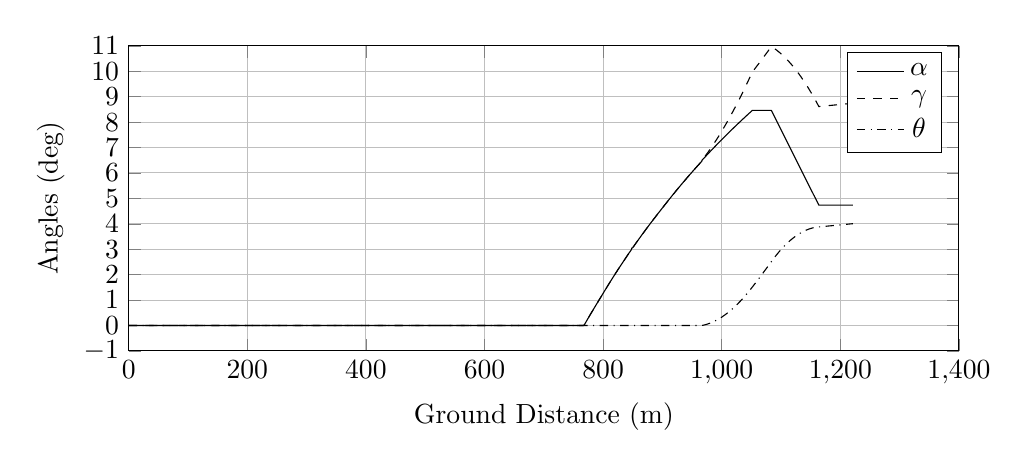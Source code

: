 %Angles_vs_GroundDistance
\begin{tikzpicture}

\begin{axis}[
width=\textwidth,
height=0.45\textwidth,
scaled ticks=false, tick label style={/pgf/number format/fixed},
xmin=0.0,
xmax=1400,
xtick={0,200,400,600,800,1000,1200,1400,1600},
xlabel={Ground Distance (m)},
xmajorgrids,
ymin=-1.0,
ymax=11,
ytick={-1,0,1,2,3,4,5,6,7,8,9,10,11},
ylabel={Angles (deg)},
ymajorgrids,
legend entries = {$\alpha$\\$\gamma$\\$\theta$\\}
]

\addplot [
color=black,
solid
]
table[row sep=crcr]{
1.373E-8	0.0\\
2.605E-7	0.0\\
2.049E-6	0.0\\
9.924E-6	0.0\\
4.745E-5	0.0\\
1.74E-4	0.0\\
4.061E-4	0.0\\
7.313E-4	0.0\\
0.001	0.0\\
0.002	0.0\\
0.002	0.0\\
0.003	0.0\\
0.004	0.0\\
0.005	0.0\\
0.006	0.0\\
0.007	0.0\\
0.008	0.0\\
0.009	0.0\\
0.011	0.0\\
0.012	0.0\\
0.014	0.0\\
0.015	0.0\\
0.017	0.0\\
0.019	0.0\\
0.021	0.0\\
0.023	0.0\\
0.025	0.0\\
0.028	0.0\\
0.03	0.0\\
0.032	0.0\\
0.035	0.0\\
0.038	0.0\\
0.04	0.0\\
0.043	0.0\\
0.046	0.0\\
0.049	0.0\\
0.053	0.0\\
0.056	0.0\\
0.059	0.0\\
0.063	0.0\\
0.066	0.0\\
0.07	0.0\\
0.074	0.0\\
0.078	0.0\\
0.082	0.0\\
0.086	0.0\\
0.09	0.0\\
0.094	0.0\\
0.099	0.0\\
0.103	0.0\\
0.108	0.0\\
0.112	0.0\\
0.117	0.0\\
0.122	0.0\\
0.127	0.0\\
0.132	0.0\\
0.138	0.0\\
0.143	0.0\\
0.148	0.0\\
0.154	0.0\\
0.159	0.0\\
0.165	0.0\\
0.171	0.0\\
0.177	0.0\\
0.183	0.0\\
0.189	0.0\\
0.196	0.0\\
0.202	0.0\\
0.209	0.0\\
0.215	0.0\\
0.222	0.0\\
0.229	0.0\\
0.236	0.0\\
0.243	0.0\\
0.25	0.0\\
0.258	0.0\\
0.265	0.0\\
0.272	0.0\\
0.28	0.0\\
0.288	0.0\\
0.296	0.0\\
0.304	0.0\\
0.312	0.0\\
0.32	0.0\\
0.329	0.0\\
0.337	0.0\\
0.346	0.0\\
0.355	0.0\\
0.363	0.0\\
0.372	0.0\\
0.382	0.0\\
0.391	0.0\\
0.4	0.0\\
0.41	0.0\\
0.419	0.0\\
0.429	0.0\\
0.438	0.0\\
0.448	0.0\\
0.458	0.0\\
0.468	0.0\\
0.479	0.0\\
0.489	0.0\\
0.5	0.0\\
0.511	0.0\\
0.521	0.0\\
0.532	0.0\\
0.543	0.0\\
0.554	0.0\\
0.565	0.0\\
0.577	0.0\\
0.589	0.0\\
0.6	0.0\\
0.612	0.0\\
0.624	0.0\\
0.636	0.0\\
0.649	0.0\\
0.661	0.0\\
0.674	0.0\\
0.686	0.0\\
0.699	0.0\\
0.712	0.0\\
0.725	0.0\\
0.738	0.0\\
0.752	0.0\\
0.765	0.0\\
0.779	0.0\\
0.793	0.0\\
0.807	0.0\\
0.822	0.0\\
0.836	0.0\\
0.85	0.0\\
0.865	0.0\\
0.88	0.0\\
0.895	0.0\\
0.91	0.0\\
0.925	0.0\\
0.94	0.0\\
0.956	0.0\\
0.971	0.0\\
0.987	0.0\\
1.003	0.0\\
1.019	0.0\\
1.035	0.0\\
1.052	0.0\\
1.068	0.0\\
1.085	0.0\\
1.101	0.0\\
1.118	0.0\\
1.135	0.0\\
1.153	0.0\\
1.17	0.0\\
1.188	0.0\\
1.206	0.0\\
1.224	0.0\\
1.242	0.0\\
1.261	0.0\\
1.279	0.0\\
1.298	0.0\\
1.317	0.0\\
1.335	0.0\\
1.354	0.0\\
1.374	0.0\\
1.393	0.0\\
1.413	0.0\\
1.433	0.0\\
1.453	0.0\\
1.473	0.0\\
1.493	0.0\\
1.514	0.0\\
1.534	0.0\\
1.555	0.0\\
1.576	0.0\\
1.598	0.0\\
1.62	0.0\\
1.641	0.0\\
1.663	0.0\\
1.686	0.0\\
1.708	0.0\\
1.73	0.0\\
1.752	0.0\\
1.774	0.0\\
1.797	0.0\\
1.82	0.0\\
1.843	0.0\\
1.867	0.0\\
1.89	0.0\\
1.914	0.0\\
1.937	0.0\\
1.961	0.0\\
1.985	0.0\\
2.01	0.0\\
2.035	0.0\\
2.059	0.0\\
2.085	0.0\\
2.11	0.0\\
2.135	0.0\\
2.161	0.0\\
2.186	0.0\\
2.213	0.0\\
2.239	0.0\\
2.265	0.0\\
2.292	0.0\\
2.319	0.0\\
2.346	0.0\\
2.373	0.0\\
2.401	0.0\\
2.428	0.0\\
2.456	0.0\\
2.483	0.0\\
2.512	0.0\\
2.54	0.0\\
2.568	0.0\\
2.597	0.0\\
2.626	0.0\\
2.656	0.0\\
2.686	0.0\\
2.715	0.0\\
2.746	0.0\\
2.775	0.0\\
2.805	0.0\\
2.836	0.0\\
2.866	0.0\\
2.898	0.0\\
2.929	0.0\\
2.96	0.0\\
2.992	0.0\\
3.024	0.0\\
3.056	0.0\\
3.089	0.0\\
3.122	0.0\\
3.155	0.0\\
3.188	0.0\\
3.221	0.0\\
3.254	0.0\\
3.288	0.0\\
3.322	0.0\\
3.356	0.0\\
3.391	0.0\\
3.426	0.0\\
3.462	0.0\\
3.497	0.0\\
3.532	0.0\\
3.568	0.0\\
3.604	0.0\\
3.639	0.0\\
3.677	0.0\\
3.713	0.0\\
3.75	0.0\\
3.786	0.0\\
3.823	0.0\\
3.861	0.0\\
3.899	0.0\\
3.937	0.0\\
3.975	0.0\\
4.014	0.0\\
4.052	0.0\\
4.092	0.0\\
4.132	0.0\\
4.172	0.0\\
4.211	0.0\\
4.25	0.0\\
4.292	0.0\\
4.332	0.0\\
4.373	0.0\\
4.414	0.0\\
4.456	0.0\\
4.497	0.0\\
4.538	0.0\\
4.581	0.0\\
4.624	0.0\\
4.666	0.0\\
4.709	0.0\\
4.752	0.0\\
4.795	0.0\\
4.838	0.0\\
4.881	0.0\\
4.926	0.0\\
4.97	0.0\\
5.014	0.0\\
5.059	0.0\\
5.104	0.0\\
5.15	0.0\\
5.195	0.0\\
5.241	0.0\\
5.288	0.0\\
5.334	0.0\\
5.381	0.0\\
5.428	0.0\\
5.476	0.0\\
5.525	0.0\\
5.573	0.0\\
5.621	0.0\\
5.672	0.0\\
5.72	0.0\\
5.768	0.0\\
5.817	0.0\\
5.866	0.0\\
5.917	0.0\\
5.967	0.0\\
6.017	0.0\\
6.069	0.0\\
6.12	0.0\\
6.171	0.0\\
6.223	0.0\\
6.274	0.0\\
6.326	0.0\\
6.38	0.0\\
6.432	0.0\\
6.485	0.0\\
6.537	0.0\\
6.59	0.0\\
6.644	0.0\\
6.697	0.0\\
6.752	0.0\\
6.807	0.0\\
6.863	0.0\\
6.919	0.0\\
6.975	0.0\\
7.031	0.0\\
7.087	0.0\\
7.145	0.0\\
7.203	0.0\\
7.261	0.0\\
7.321	0.0\\
7.378	0.0\\
7.438	0.0\\
7.497	0.0\\
7.557	0.0\\
7.617	0.0\\
7.677	0.0\\
7.736	0.0\\
7.796	0.0\\
7.857	0.0\\
7.917	0.0\\
7.979	0.0\\
8.04	0.0\\
8.102	0.0\\
8.165	0.0\\
8.226	0.0\\
8.291	0.0\\
8.354	0.0\\
8.418	0.0\\
8.482	0.0\\
8.547	0.0\\
8.613	0.0\\
8.678	0.0\\
8.745	0.0\\
8.811	0.0\\
8.877	0.0\\
8.943	0.0\\
9.011	0.0\\
9.079	0.0\\
9.149	0.0\\
9.216	0.0\\
9.286	0.0\\
9.355	0.0\\
9.424	0.0\\
9.493	0.0\\
9.563	0.0\\
9.632	0.0\\
9.703	0.0\\
9.773	0.0\\
9.844	0.0\\
9.915	0.0\\
9.987	0.0\\
10.059	0.0\\
10.132	0.0\\
10.206	0.0\\
10.279	0.0\\
10.353	0.0\\
10.428	0.0\\
10.503	0.0\\
10.578	0.0\\
10.655	0.0\\
10.73	0.0\\
10.806	0.0\\
10.883	0.0\\
10.959	0.0\\
11.035	0.0\\
11.113	0.0\\
11.191	0.0\\
11.268	0.0\\
11.346	0.0\\
11.424	0.0\\
11.503	0.0\\
11.581	0.0\\
11.662	0.0\\
11.742	0.0\\
11.822	0.0\\
11.902	0.0\\
11.984	0.0\\
12.065	0.0\\
12.148	0.0\\
12.231	0.0\\
12.313	0.0\\
12.397	0.0\\
12.48	0.0\\
12.564	0.0\\
12.648	0.0\\
12.736	0.0\\
12.821	0.0\\
12.908	0.0\\
12.995	0.0\\
13.082	0.0\\
13.17	0.0\\
13.258	0.0\\
13.345	0.0\\
13.433	0.0\\
13.524	0.0\\
13.611	0.0\\
13.702	0.0\\
13.792	0.0\\
13.882	0.0\\
13.975	0.0\\
14.066	0.0\\
14.158	0.0\\
14.251	0.0\\
14.343	0.0\\
14.437	0.0\\
14.533	0.0\\
14.626	0.0\\
14.722	0.0\\
14.819	0.0\\
14.914	0.0\\
15.01	0.0\\
15.108	0.0\\
15.206	0.0\\
15.304	0.0\\
15.403	0.0\\
15.503	0.0\\
15.602	0.0\\
15.701	0.0\\
15.801	0.0\\
15.9	0.0\\
16.002	0.0\\
16.103	0.0\\
16.204	0.0\\
16.305	0.0\\
16.406	0.0\\
16.509	0.0\\
16.615	0.0\\
16.718	0.0\\
16.823	0.0\\
16.929	0.0\\
17.035	0.0\\
17.141	0.0\\
17.246	0.0\\
17.352	0.0\\
17.458	0.0\\
17.566	0.0\\
17.673	0.0\\
17.782	0.0\\
17.891	0.0\\
18.001	0.0\\
18.11	0.0\\
18.22	0.0\\
18.328	0.0\\
18.437	0.0\\
18.549	0.0\\
18.659	0.0\\
18.771	0.0\\
18.884	0.0\\
18.996	0.0\\
19.109	0.0\\
19.223	0.0\\
19.338	0.0\\
19.456	0.0\\
19.573	0.0\\
19.69	0.0\\
19.805	0.0\\
19.924	0.0\\
20.042	0.0\\
20.158	0.0\\
20.278	0.0\\
20.396	0.0\\
20.516	0.0\\
20.637	0.0\\
20.755	0.0\\
20.874	0.0\\
20.996	0.0\\
21.118	0.0\\
21.24	0.0\\
21.361	0.0\\
21.485	0.0\\
21.608	0.0\\
21.732	0.0\\
21.857	0.0\\
21.981	0.0\\
22.108	0.0\\
22.235	0.0\\
22.362	0.0\\
22.488	0.0\\
22.614	0.0\\
22.744	0.0\\
22.873	0.0\\
23.004	0.0\\
23.133	0.0\\
23.263	0.0\\
23.393	0.0\\
23.523	0.0\\
23.655	0.0\\
23.786	0.0\\
23.917	0.0\\
24.047	0.0\\
24.178	0.0\\
24.315	0.0\\
24.448	0.0\\
24.579	0.0\\
24.71	0.0\\
24.843	0.0\\
24.976	0.0\\
25.112	0.0\\
25.247	0.0\\
25.385	0.0\\
25.522	0.0\\
25.661	0.0\\
25.799	0.0\\
25.826	0.0\\
25.84	0.0\\
25.841	0.0\\
25.842	0.0\\
25.848	0.0\\
25.864	0.0\\
25.906	0.0\\
25.999	0.0\\
26.123	0.0\\
26.25	0.0\\
26.377	0.0\\
26.506	0.0\\
26.634	0.0\\
26.763	0.0\\
26.893	0.0\\
27.023	0.0\\
27.154	0.0\\
27.288	0.0\\
27.42	0.0\\
27.556	0.0\\
27.691	0.0\\
27.826	0.0\\
27.96	0.0\\
28.097	0.0\\
28.233	0.0\\
28.369	0.0\\
28.507	0.0\\
28.645	0.0\\
28.783	0.0\\
28.923	0.0\\
29.062	0.0\\
29.202	0.0\\
29.343	0.0\\
29.483	0.0\\
29.626	0.0\\
29.767	0.0\\
29.909	0.0\\
30.052	0.0\\
30.197	0.0\\
30.342	0.0\\
30.486	0.0\\
30.633	0.0\\
30.778	0.0\\
30.924	0.0\\
31.071	0.0\\
31.218	0.0\\
31.367	0.0\\
31.515	0.0\\
31.664	0.0\\
31.815	0.0\\
31.966	0.0\\
32.115	0.0\\
32.266	0.0\\
32.418	0.0\\
32.57	0.0\\
32.722	0.0\\
32.877	0.0\\
33.032	0.0\\
33.185	0.0\\
33.341	0.0\\
33.498	0.0\\
33.654	0.0\\
33.811	0.0\\
33.97	0.0\\
34.126	0.0\\
34.286	0.0\\
34.445	0.0\\
34.606	0.0\\
34.766	0.0\\
34.926	0.0\\
35.086	0.0\\
35.248	0.0\\
35.412	0.0\\
35.574	0.0\\
35.735	0.0\\
35.899	0.0\\
36.065	0.0\\
36.23	0.0\\
36.395	0.0\\
36.561	0.0\\
36.728	0.0\\
36.894	0.0\\
37.059	0.0\\
37.227	0.0\\
37.394	0.0\\
37.562	0.0\\
37.733	0.0\\
37.903	0.0\\
38.071	0.0\\
38.238	0.0\\
38.408	0.0\\
38.578	0.0\\
38.75	0.0\\
38.92	0.0\\
39.093	0.0\\
39.265	0.0\\
39.437	0.0\\
39.609	0.0\\
39.783	0.0\\
39.956	0.0\\
40.132	0.0\\
40.309	0.0\\
40.486	0.0\\
40.664	0.0\\
40.84	0.0\\
41.018	0.0\\
41.198	0.0\\
41.377	0.0\\
41.557	0.0\\
41.736	0.0\\
41.916	0.0\\
42.097	0.0\\
42.278	0.0\\
42.46	0.0\\
42.64	0.0\\
42.822	0.0\\
43.006	0.0\\
43.19	0.0\\
43.372	0.0\\
43.556	0.0\\
43.74	0.0\\
43.924	0.0\\
44.107	0.0\\
44.294	0.0\\
44.479	0.0\\
44.665	0.0\\
44.852	0.0\\
45.039	0.0\\
45.228	0.0\\
45.415	0.0\\
45.603	0.0\\
45.793	0.0\\
45.984	0.0\\
46.173	0.0\\
46.364	0.0\\
46.554	0.0\\
46.745	0.0\\
46.936	0.0\\
47.127	0.0\\
47.319	0.0\\
47.511	0.0\\
47.705	0.0\\
47.9	0.0\\
48.093	0.0\\
48.287	0.0\\
48.484	0.0\\
48.681	0.0\\
48.875	0.0\\
49.071	0.0\\
49.267	0.0\\
49.466	0.0\\
49.662	0.0\\
49.86	0.0\\
50.058	0.0\\
50.258	0.0\\
50.457	0.0\\
50.656	0.0\\
50.859	0.0\\
51.061	0.0\\
51.264	0.0\\
51.464	0.0\\
51.665	0.0\\
51.866	0.0\\
52.074	0.0\\
52.282	0.0\\
52.487	0.0\\
52.695	0.0\\
52.9	0.0\\
53.108	0.0\\
53.312	0.0\\
53.52	0.0\\
53.727	0.0\\
53.937	0.0\\
54.145	0.0\\
54.351	0.0\\
54.562	0.0\\
54.776	0.0\\
54.988	0.0\\
55.198	0.0\\
55.41	0.0\\
55.624	0.0\\
55.837	0.0\\
56.047	0.0\\
56.261	0.0\\
56.475	0.0\\
56.691	0.0\\
56.909	0.0\\
57.127	0.0\\
57.347	0.0\\
57.565	0.0\\
57.782	0.0\\
57.999	0.0\\
58.218	0.0\\
58.436	0.0\\
58.658	0.0\\
58.88	0.0\\
59.103	0.0\\
59.324	0.0\\
59.545	0.0\\
59.768	0.0\\
59.991	0.0\\
60.216	0.0\\
60.44	0.0\\
60.665	0.0\\
60.891	0.0\\
61.116	0.0\\
61.343	0.0\\
61.572	0.0\\
61.799	0.0\\
62.026	0.0\\
62.254	0.0\\
62.483	0.0\\
62.714	0.0\\
62.945	0.0\\
63.178	0.0\\
63.411	0.0\\
63.645	0.0\\
63.877	0.0\\
64.112	0.0\\
64.347	0.0\\
64.583	0.0\\
64.819	0.0\\
65.056	0.0\\
65.295	0.0\\
65.532	0.0\\
65.77	0.0\\
66.01	0.0\\
66.253	0.0\\
66.493	0.0\\
66.734	0.0\\
66.977	0.0\\
67.219	0.0\\
67.464	0.0\\
67.706	0.0\\
67.954	0.0\\
68.198	0.0\\
68.444	0.0\\
68.69	0.0\\
68.94	0.0\\
69.19	0.0\\
69.44	0.0\\
69.69	0.0\\
69.941	0.0\\
70.193	0.0\\
70.447	0.0\\
70.699	0.0\\
70.954	0.0\\
71.211	0.0\\
71.468	0.0\\
71.725	0.0\\
71.982	0.0\\
72.241	0.0\\
72.499	0.0\\
72.759	0.0\\
73.02	0.0\\
73.281	0.0\\
73.543	0.0\\
73.806	0.0\\
74.072	0.0\\
74.339	0.0\\
74.605	0.0\\
74.873	0.0\\
75.14	0.0\\
75.411	0.0\\
75.683	0.0\\
75.951	0.0\\
76.224	0.0\\
76.499	0.0\\
76.772	0.0\\
77.047	0.0\\
77.323	0.0\\
77.599	0.0\\
77.878	0.0\\
78.157	0.0\\
78.438	0.0\\
78.721	0.0\\
79.001	0.0\\
79.284	0.0\\
79.57	0.0\\
79.854	0.0\\
80.139	0.0\\
80.426	0.0\\
80.715	0.0\\
81.007	0.0\\
81.295	0.0\\
81.585	0.0\\
81.875	0.0\\
82.171	0.0\\
82.467	0.0\\
82.764	0.0\\
83.058	0.0\\
83.359	0.0\\
83.657	0.0\\
83.955	0.0\\
84.253	0.0\\
84.557	0.0\\
84.86	0.0\\
85.165	0.0\\
85.472	0.0\\
85.779	0.0\\
86.087	0.0\\
86.398	0.0\\
86.711	0.0\\
87.026	0.0\\
87.34	0.0\\
87.654	0.0\\
87.967	0.0\\
88.285	0.0\\
88.61	0.0\\
88.929	0.0\\
89.25	0.0\\
89.575	0.0\\
89.902	0.0\\
90.226	0.0\\
90.549	0.0\\
90.878	0.0\\
91.205	0.0\\
91.538	0.0\\
91.871	0.0\\
92.201	0.0\\
92.531	0.0\\
92.864	0.0\\
93.198	0.0\\
93.533	0.0\\
93.867	0.0\\
94.203	0.0\\
94.541	0.0\\
94.874	0.0\\
95.217	0.0\\
95.554	0.0\\
95.892	0.0\\
96.231	0.0\\
96.572	0.0\\
96.908	0.0\\
97.248	0.0\\
97.588	0.0\\
97.926	0.0\\
98.267	0.0\\
98.605	0.0\\
98.946	0.0\\
99.287	0.0\\
99.634	0.0\\
99.977	0.0\\
100.316	0.0\\
100.656	0.0\\
100.996	0.0\\
101.34	0.0\\
101.68	0.0\\
102.017	0.0\\
102.357	0.0\\
102.694	0.0\\
103.035	0.0\\
103.376	0.0\\
103.719	0.0\\
104.059	0.0\\
104.395	0.0\\
104.733	0.0\\
105.071	0.0\\
105.407	0.0\\
105.744	0.0\\
106.08	0.0\\
106.416	0.0\\
106.756	0.0\\
107.094	0.0\\
107.432	0.0\\
107.447	0.0\\
107.458	0.0\\
107.462	0.0\\
107.465	0.0\\
107.468	0.0\\
107.484	0.0\\
107.532	0.0\\
107.687	0.0\\
107.976	0.0\\
108.277	0.0\\
108.582	0.0\\
108.886	0.0\\
109.192	0.0\\
109.502	0.0\\
109.811	0.0\\
110.121	0.0\\
110.433	0.0\\
110.747	0.0\\
111.065	0.0\\
111.382	0.0\\
111.701	0.0\\
112.023	0.0\\
112.343	0.0\\
112.668	0.0\\
112.993	0.0\\
113.32	0.0\\
113.65	0.0\\
113.979	0.0\\
114.313	0.0\\
114.644	0.0\\
114.981	0.0\\
115.32	0.0\\
115.658	0.0\\
116.001	0.0\\
116.342	0.0\\
116.686	0.0\\
117.033	0.0\\
117.379	0.0\\
117.729	0.0\\
118.08	0.0\\
118.434	0.0\\
118.792	0.0\\
119.148	0.0\\
119.504	0.0\\
119.863	0.0\\
120.226	0.0\\
120.59	0.0\\
120.955	0.0\\
121.32	0.0\\
121.686	0.0\\
122.053	0.0\\
122.423	0.0\\
122.795	0.0\\
123.166	0.0\\
123.54	0.0\\
123.912	0.0\\
124.29	0.0\\
124.663	0.0\\
125.039	0.0\\
125.414	0.0\\
125.79	0.0\\
126.168	0.0\\
126.546	0.0\\
126.925	0.0\\
127.303	0.0\\
127.683	0.0\\
128.062	0.0\\
128.444	0.0\\
128.823	0.0\\
129.199	0.0\\
129.578	0.0\\
129.955	0.0\\
130.334	0.0\\
130.714	0.0\\
131.095	0.0\\
131.477	0.0\\
131.857	0.0\\
132.239	0.0\\
132.616	0.0\\
133.0	0.0\\
133.381	0.0\\
133.761	0.0\\
134.136	0.0\\
134.516	0.0\\
134.897	0.0\\
135.274	0.0\\
135.652	0.0\\
136.033	0.0\\
136.412	0.0\\
136.79	0.0\\
137.17	0.0\\
137.548	0.0\\
137.926	0.0\\
138.305	0.0\\
138.684	0.0\\
139.063	0.0\\
139.441	0.0\\
139.819	0.0\\
140.198	0.0\\
140.573	0.0\\
140.951	0.0\\
141.328	0.0\\
141.706	0.0\\
142.084	0.0\\
142.464	0.0\\
142.841	0.0\\
143.219	0.0\\
143.6	0.0\\
143.98	0.0\\
144.359	0.0\\
144.736	0.0\\
145.113	0.0\\
145.491	0.0\\
145.87	0.0\\
146.245	0.0\\
146.624	0.0\\
147.001	0.0\\
147.379	0.0\\
147.757	0.0\\
148.136	0.0\\
148.514	0.0\\
148.891	0.0\\
149.271	0.0\\
149.653	0.0\\
150.033	0.0\\
150.414	0.0\\
150.793	0.0\\
151.173	0.0\\
151.554	0.0\\
151.935	0.0\\
152.319	0.0\\
152.702	0.0\\
153.083	0.0\\
153.467	0.0\\
153.848	0.0\\
154.231	0.0\\
154.615	0.0\\
155.0	0.0\\
155.383	0.0\\
155.768	0.0\\
156.151	0.0\\
156.535	0.0\\
156.92	0.0\\
157.306	0.0\\
157.691	0.0\\
158.078	0.0\\
158.465	0.0\\
158.851	0.0\\
159.24	0.0\\
159.627	0.0\\
160.02	0.0\\
160.408	0.0\\
160.796	0.0\\
161.184	0.0\\
161.576	0.0\\
161.968	0.0\\
162.358	0.0\\
162.751	0.0\\
163.145	0.0\\
163.537	0.0\\
163.93	0.0\\
164.324	0.0\\
164.717	0.0\\
165.11	0.0\\
165.504	0.0\\
165.898	0.0\\
166.291	0.0\\
166.689	0.0\\
167.083	0.0\\
167.48	0.0\\
167.88	0.0\\
168.278	0.0\\
168.677	0.0\\
169.075	0.0\\
169.476	0.0\\
169.878	0.0\\
170.279	0.0\\
170.681	0.0\\
171.086	0.0\\
171.488	0.0\\
171.893	0.0\\
172.297	0.0\\
172.703	0.0\\
173.111	0.0\\
173.516	0.0\\
173.926	0.0\\
174.336	0.0\\
174.746	0.0\\
175.157	0.0\\
175.569	0.0\\
175.98	0.0\\
176.393	0.0\\
176.804	0.0\\
177.219	0.0\\
177.633	0.0\\
178.051	0.0\\
178.467	0.0\\
178.884	0.0\\
179.298	0.0\\
179.716	0.0\\
180.134	0.0\\
180.554	0.0\\
180.977	0.0\\
181.4	0.0\\
181.823	0.0\\
182.246	0.0\\
182.673	0.0\\
183.1	0.0\\
183.529	0.0\\
183.958	0.0\\
184.386	0.0\\
184.817	0.0\\
185.246	0.0\\
185.678	0.0\\
186.109	0.0\\
186.54	0.0\\
186.971	0.0\\
187.407	0.0\\
187.842	0.0\\
188.278	0.0\\
188.718	0.0\\
189.161	0.0\\
189.601	0.0\\
190.039	0.0\\
190.48	0.0\\
190.925	0.0\\
191.372	0.0\\
191.818	0.0\\
192.265	0.0\\
192.715	0.0\\
193.165	0.0\\
193.616	0.0\\
194.067	0.0\\
194.521	0.0\\
194.978	0.0\\
195.436	0.0\\
195.895	0.0\\
196.354	0.0\\
196.818	0.0\\
197.281	0.0\\
197.745	0.0\\
198.212	0.0\\
198.678	0.0\\
199.146	0.0\\
199.617	0.0\\
200.086	0.0\\
200.555	0.0\\
201.028	0.0\\
201.501	0.0\\
201.979	0.0\\
202.457	0.0\\
202.938	0.0\\
203.422	0.0\\
203.906	0.0\\
204.394	0.0\\
204.881	0.0\\
205.374	0.0\\
205.868	0.0\\
206.362	0.0\\
206.856	0.0\\
207.356	0.0\\
207.853	0.0\\
208.356	0.0\\
208.859	0.0\\
209.361	0.0\\
209.864	0.0\\
210.375	0.0\\
210.888	0.0\\
211.409	0.0\\
211.928	0.0\\
212.45	0.0\\
212.973	0.0\\
213.501	0.0\\
214.031	0.0\\
214.556	0.0\\
215.09	0.0\\
215.63	0.0\\
216.172	0.0\\
216.713	0.0\\
217.254	0.0\\
217.799	0.0\\
218.348	0.0\\
218.897	0.0\\
219.458	0.0\\
220.018	0.0\\
220.58	0.0\\
221.149	0.0\\
221.724	0.0\\
222.297	0.0\\
222.872	0.0\\
223.455	0.0\\
224.043	0.0\\
224.627	0.0\\
225.215	0.0\\
225.809	0.0\\
226.407	0.0\\
227.01	0.0\\
227.62	0.0\\
228.232	0.0\\
228.841	0.0\\
229.46	0.0\\
230.088	0.0\\
230.713	0.0\\
231.34	0.0\\
231.962	0.0\\
232.584	0.0\\
233.21	0.0\\
233.841	0.0\\
234.463	0.0\\
235.095	0.0\\
235.716	0.0\\
236.336	0.0\\
236.958	0.0\\
237.577	0.0\\
238.195	0.0\\
238.811	0.0\\
239.426	0.0\\
240.037	0.0\\
240.639	0.0\\
241.242	0.0\\
241.843	0.0\\
242.443	0.0\\
243.037	0.0\\
243.631	0.0\\
244.221	0.0\\
244.812	0.0\\
245.397	0.0\\
245.979	0.0\\
246.559	0.0\\
247.13	0.0\\
247.707	0.0\\
248.28	0.0\\
248.853	0.0\\
249.419	0.0\\
249.978	0.0\\
250.541	0.0\\
251.101	0.0\\
251.656	0.0\\
252.209	0.0\\
252.762	0.0\\
253.314	0.0\\
253.866	0.0\\
254.414	0.0\\
254.957	0.0\\
255.065	0.0\\
255.13	0.0\\
255.178	0.0\\
255.206	0.0\\
255.231	0.0\\
255.254	0.0\\
255.276	0.0\\
255.29	0.0\\
255.295	0.0\\
255.3	0.0\\
255.325	0.0\\
255.432	0.0\\
255.722	0.0\\
256.196	0.0\\
256.674	0.0\\
257.155	0.0\\
257.637	0.0\\
258.123	0.0\\
258.614	0.0\\
259.105	0.0\\
259.598	0.0\\
260.095	0.0\\
260.596	0.0\\
261.102	0.0\\
261.609	0.0\\
262.119	0.0\\
262.632	0.0\\
263.148	0.0\\
263.667	0.0\\
264.188	0.0\\
264.713	0.0\\
265.241	0.0\\
265.772	0.0\\
266.308	0.0\\
266.85	0.0\\
267.393	0.0\\
267.937	0.0\\
268.492	0.0\\
269.048	0.0\\
269.61	0.0\\
270.172	0.0\\
270.744	0.0\\
271.317	0.0\\
271.892	0.0\\
272.479	0.0\\
273.068	0.0\\
273.661	0.0\\
274.253	0.0\\
274.852	0.0\\
275.459	0.0\\
276.069	0.0\\
276.681	0.0\\
277.297	0.0\\
277.922	0.0\\
278.551	0.0\\
279.178	0.0\\
279.818	0.0\\
280.455	0.0\\
281.097	0.0\\
281.737	0.0\\
282.381	0.0\\
283.03	0.0\\
283.677	0.0\\
284.32	0.0\\
284.96	0.0\\
285.602	0.0\\
286.242	0.0\\
286.878	0.0\\
287.518	0.0\\
288.15	0.0\\
288.779	0.0\\
289.411	0.0\\
290.037	0.0\\
290.662	0.0\\
291.285	0.0\\
291.907	0.0\\
292.523	0.0\\
293.138	0.0\\
293.75	0.0\\
294.367	0.0\\
294.974	0.0\\
295.58	0.0\\
296.189	0.0\\
296.791	0.0\\
297.393	0.0\\
297.989	0.0\\
298.587	0.0\\
299.181	0.0\\
299.772	0.0\\
300.366	0.0\\
300.959	0.0\\
301.552	0.0\\
302.14	0.0\\
302.727	0.0\\
303.312	0.0\\
303.894	0.0\\
304.478	0.0\\
305.06	0.0\\
305.639	0.0\\
306.216	0.0\\
306.796	0.0\\
307.372	0.0\\
307.948	0.0\\
308.526	0.0\\
309.101	0.0\\
309.681	0.0\\
310.254	0.0\\
310.827	0.0\\
311.402	0.0\\
311.97	0.0\\
312.54	0.0\\
313.109	0.0\\
313.68	0.0\\
314.25	0.0\\
314.821	0.0\\
315.389	0.0\\
315.96	0.0\\
316.529	0.0\\
317.096	0.0\\
317.662	0.0\\
318.229	0.0\\
318.795	0.0\\
319.363	0.0\\
319.93	0.0\\
320.496	0.0\\
321.063	0.0\\
321.629	0.0\\
322.195	0.0\\
322.762	0.0\\
323.328	0.0\\
323.894	0.0\\
324.46	0.0\\
325.024	0.0\\
325.593	0.0\\
326.157	0.0\\
326.724	0.0\\
327.289	0.0\\
327.856	0.0\\
328.423	0.0\\
328.989	0.0\\
329.555	0.0\\
330.122	0.0\\
330.687	0.0\\
331.253	0.0\\
331.821	0.0\\
332.386	0.0\\
332.954	0.0\\
333.523	0.0\\
334.09	0.0\\
334.659	0.0\\
335.225	0.0\\
335.795	0.0\\
336.367	0.0\\
336.935	0.0\\
337.505	0.0\\
338.076	0.0\\
338.645	0.0\\
339.213	0.0\\
339.783	0.0\\
340.352	0.0\\
340.923	0.0\\
341.497	0.0\\
342.071	0.0\\
342.643	0.0\\
343.216	0.0\\
343.788	0.0\\
344.363	0.0\\
344.936	0.0\\
345.512	0.0\\
346.089	0.0\\
346.663	0.0\\
347.24	0.0\\
347.815	0.0\\
348.392	0.0\\
348.967	0.0\\
349.544	0.0\\
350.122	0.0\\
350.701	0.0\\
351.281	0.0\\
351.862	0.0\\
352.443	0.0\\
353.022	0.0\\
353.605	0.0\\
354.189	0.0\\
354.773	0.0\\
355.356	0.0\\
355.942	0.0\\
356.528	0.0\\
357.115	0.0\\
357.702	0.0\\
358.289	0.0\\
358.88	0.0\\
359.47	0.0\\
360.061	0.0\\
360.656	0.0\\
361.248	0.0\\
361.84	0.0\\
362.434	0.0\\
363.027	0.0\\
363.621	0.0\\
364.217	0.0\\
364.817	0.0\\
365.417	0.0\\
366.017	0.0\\
366.613	0.0\\
367.214	0.0\\
367.814	0.0\\
368.414	0.0\\
369.014	0.0\\
369.618	0.0\\
370.22	0.0\\
370.829	0.0\\
371.433	0.0\\
372.038	0.0\\
372.65	0.0\\
373.262	0.0\\
373.873	0.0\\
374.485	0.0\\
375.098	0.0\\
375.714	0.0\\
376.329	0.0\\
376.947	0.0\\
377.561	0.0\\
378.184	0.0\\
378.805	0.0\\
379.427	0.0\\
380.051	0.0\\
380.673	0.0\\
381.299	0.0\\
381.926	0.0\\
382.557	0.0\\
383.184	0.0\\
383.816	0.0\\
384.448	0.0\\
385.08	0.0\\
385.714	0.0\\
386.35	0.0\\
386.988	0.0\\
387.628	0.0\\
388.268	0.0\\
388.909	0.0\\
389.55	0.0\\
390.196	0.0\\
390.841	0.0\\
391.485	0.0\\
392.135	0.0\\
392.787	0.0\\
393.438	0.0\\
394.091	0.0\\
394.747	0.0\\
395.402	0.0\\
396.061	0.0\\
396.725	0.0\\
397.389	0.0\\
398.056	0.0\\
398.723	0.0\\
399.391	0.0\\
400.061	0.0\\
400.73	0.0\\
401.403	0.0\\
402.077	0.0\\
402.752	0.0\\
403.433	0.0\\
404.116	0.0\\
404.802	0.0\\
405.486	0.0\\
406.179	0.0\\
406.87	0.0\\
407.565	0.0\\
408.261	0.0\\
408.96	0.0\\
409.662	0.0\\
410.366	0.0\\
411.073	0.0\\
411.782	0.0\\
412.494	0.0\\
413.206	0.0\\
413.923	0.0\\
414.641	0.0\\
415.364	0.0\\
416.088	0.0\\
416.816	0.0\\
417.548	0.0\\
418.283	0.0\\
419.02	0.0\\
419.762	0.0\\
420.508	0.0\\
421.254	0.0\\
422.002	0.0\\
422.76	0.0\\
423.518	0.0\\
424.279	0.0\\
425.049	0.0\\
425.818	0.0\\
426.595	0.0\\
427.373	0.0\\
428.156	0.0\\
428.944	0.0\\
429.739	0.0\\
430.539	0.0\\
431.347	0.0\\
432.161	0.0\\
432.977	0.0\\
433.799	0.0\\
434.632	0.0\\
435.469	0.0\\
436.313	0.0\\
437.164	0.0\\
438.016	0.0\\
438.881	0.0\\
439.752	0.0\\
440.638	0.0\\
441.539	0.0\\
442.438	0.0\\
443.35	0.0\\
444.278	0.0\\
445.208	0.0\\
446.152	0.0\\
447.102	0.0\\
448.065	0.0\\
449.036	0.0\\
450.025	0.0\\
451.017	0.0\\
452.021	0.0\\
453.024	0.0\\
454.028	0.0\\
455.031	0.0\\
456.032	0.0\\
457.029	0.0\\
458.019	0.0\\
458.998	0.0\\
459.962	0.0\\
460.921	0.0\\
461.862	0.0\\
462.802	0.0\\
463.728	0.0\\
464.639	0.0\\
465.541	0.0\\
466.435	0.0\\
467.32	0.0\\
468.201	0.0\\
469.072	0.0\\
469.935	0.0\\
470.79	0.0\\
471.642	0.0\\
472.488	0.0\\
473.325	0.0\\
474.157	0.0\\
474.987	0.0\\
475.812	0.0\\
476.636	0.0\\
477.449	0.0\\
478.26	0.0\\
479.068	0.0\\
479.872	0.0\\
480.672	0.0\\
481.464	0.0\\
482.254	0.0\\
483.044	0.0\\
483.825	0.0\\
484.605	0.0\\
485.381	0.0\\
486.155	0.0\\
486.923	0.0\\
487.691	0.0\\
488.453	0.0\\
489.214	0.0\\
489.366	0.0\\
489.914	0.0\\
489.944	0.0\\
489.952	0.0\\
489.959	0.0\\
490.009	0.0\\
490.223	0.0\\
490.808	0.0\\
491.555	0.0\\
492.306	0.0\\
493.056	0.0\\
493.812	0.0\\
494.571	0.0\\
495.339	0.0\\
496.105	0.0\\
496.876	0.0\\
497.652	0.0\\
498.436	0.0\\
499.222	0.0\\
500.016	0.0\\
500.817	0.0\\
501.621	0.0\\
502.431	0.0\\
503.249	0.0\\
504.068	0.0\\
504.892	0.0\\
505.726	0.0\\
506.569	0.0\\
507.414	0.0\\
508.268	0.0\\
509.127	0.0\\
509.992	0.0\\
510.87	0.0\\
511.756	0.0\\
512.653	0.0\\
513.553	0.0\\
514.468	0.0\\
515.387	0.0\\
516.317	0.0\\
517.26	0.0\\
518.213	0.0\\
519.176	0.0\\
520.141	0.0\\
521.123	0.0\\
522.121	0.0\\
523.126	0.0\\
524.142	0.0\\
525.163	0.0\\
526.197	0.0\\
527.233	0.0\\
528.27	0.0\\
529.313	0.0\\
530.357	0.0\\
531.392	0.0\\
532.424	0.0\\
533.46	0.0\\
534.487	0.0\\
535.502	0.0\\
536.515	0.0\\
537.523	0.0\\
538.516	0.0\\
539.508	0.0\\
540.486	0.0\\
541.466	0.0\\
542.436	0.0\\
543.404	0.0\\
544.359	0.0\\
545.307	0.0\\
546.251	0.0\\
547.192	0.0\\
548.128	0.0\\
549.061	0.0\\
549.992	0.0\\
550.913	0.0\\
551.832	0.0\\
552.743	0.0\\
553.651	0.0\\
554.557	0.0\\
555.46	0.0\\
556.356	0.0\\
557.251	0.0\\
558.144	0.0\\
559.04	0.0\\
559.931	0.0\\
560.818	0.0\\
561.696	0.0\\
562.58	0.0\\
563.461	0.0\\
564.339	0.0\\
565.215	0.0\\
566.089	0.0\\
566.962	0.0\\
567.83	0.0\\
568.698	0.0\\
569.562	0.0\\
570.424	0.0\\
571.285	0.0\\
572.149	0.0\\
573.01	0.0\\
573.868	0.0\\
574.726	0.0\\
575.584	0.0\\
576.439	0.0\\
577.29	0.0\\
578.144	0.0\\
578.996	0.0\\
579.849	0.0\\
580.701	0.0\\
581.548	0.0\\
582.398	0.0\\
583.244	0.0\\
584.095	0.0\\
584.945	0.0\\
585.791	0.0\\
586.639	0.0\\
587.483	0.0\\
588.328	0.0\\
589.173	0.0\\
590.017	0.0\\
590.861	0.0\\
591.706	0.0\\
592.546	0.0\\
593.391	0.0\\
594.233	0.0\\
595.075	0.0\\
595.916	0.0\\
596.757	0.0\\
597.6	0.0\\
598.443	0.0\\
599.285	0.0\\
600.126	0.0\\
600.967	0.0\\
601.809	0.0\\
602.649	0.0\\
603.49	0.0\\
604.332	0.0\\
605.175	0.0\\
606.017	0.0\\
606.856	0.0\\
607.7	0.0\\
608.547	0.0\\
609.385	0.0\\
610.229	0.0\\
611.072	0.0\\
611.914	0.0\\
612.757	0.0\\
613.604	0.0\\
614.448	0.0\\
615.288	0.0\\
616.128	0.0\\
616.972	0.0\\
617.817	0.0\\
618.663	0.0\\
619.508	0.0\\
620.355	0.0\\
621.202	0.0\\
622.049	0.0\\
622.901	0.0\\
623.747	0.0\\
624.597	0.0\\
625.445	0.0\\
626.295	0.0\\
627.146	0.0\\
627.996	0.0\\
628.849	0.0\\
629.704	0.0\\
630.554	0.0\\
631.409	0.0\\
632.264	0.0\\
633.12	0.0\\
633.978	0.0\\
634.836	0.0\\
635.695	0.0\\
636.551	0.0\\
637.411	0.0\\
638.27	0.0\\
639.128	0.0\\
639.989	0.0\\
640.855	0.0\\
641.717	0.0\\
642.58	0.0\\
643.445	0.0\\
644.308	0.0\\
645.175	0.0\\
646.04	0.0\\
646.912	0.0\\
647.781	0.0\\
648.656	0.0\\
649.528	0.0\\
650.399	0.0\\
651.271	0.0\\
652.146	0.0\\
653.022	0.0\\
653.896	0.0\\
654.773	0.0\\
655.652	0.0\\
656.528	0.0\\
657.411	0.0\\
658.292	0.0\\
659.177	0.0\\
660.065	0.0\\
660.954	0.0\\
661.84	0.0\\
662.732	0.0\\
663.62	0.0\\
664.513	0.0\\
665.403	0.0\\
666.297	0.0\\
667.191	0.0\\
668.084	0.0\\
668.985	0.0\\
669.886	0.0\\
670.786	0.0\\
671.69	0.0\\
672.589	0.0\\
673.498	0.0\\
674.41	0.0\\
675.315	0.0\\
676.227	0.0\\
677.141	0.0\\
678.056	0.0\\
678.969	0.0\\
679.887	0.0\\
680.808	0.0\\
681.731	0.0\\
682.65	0.0\\
683.574	0.0\\
684.496	0.0\\
685.42	0.0\\
686.348	0.0\\
687.277	0.0\\
688.206	0.0\\
689.14	0.0\\
690.076	0.0\\
691.015	0.0\\
691.955	0.0\\
692.895	0.0\\
693.84	0.0\\
694.787	0.0\\
695.735	0.0\\
696.688	0.0\\
697.639	0.0\\
698.598	0.0\\
699.55	0.0\\
700.504	0.0\\
701.465	0.0\\
702.426	0.0\\
703.387	0.0\\
704.361	0.0\\
705.332	0.0\\
706.3	0.0\\
707.277	0.0\\
708.249	0.0\\
709.228	0.0\\
710.209	0.0\\
711.195	0.0\\
712.187	0.0\\
713.176	0.0\\
714.167	0.0\\
715.16	0.0\\
716.158	0.0\\
717.163	0.0\\
718.17	0.0\\
719.176	0.0\\
720.188	0.0\\
721.202	0.0\\
722.218	0.0\\
723.235	0.0\\
724.259	0.0\\
725.282	0.0\\
726.311	0.0\\
727.34	0.0\\
728.372	0.0\\
729.411	0.0\\
730.456	0.0\\
731.507	0.0\\
732.557	0.0\\
733.619	0.0\\
734.676	0.0\\
735.735	0.0\\
736.801	0.0\\
737.875	0.0\\
738.951	0.0\\
740.03	0.0\\
741.117	0.0\\
742.213	0.0\\
743.31	0.0\\
744.411	0.0\\
745.517	0.0\\
746.626	0.0\\
747.746	0.0\\
748.868	0.0\\
749.997	0.0\\
751.133	0.0\\
752.272	0.0\\
753.42	0.0\\
754.571	0.0\\
755.726	0.0\\
756.894	0.0\\
758.066	0.0\\
759.248	0.0\\
760.44	0.0\\
761.643	0.0\\
762.846	0.0\\
764.068	0.0\\
765.299	0.0\\
766.409	0.0\\
766.536	0.0\\
767.785	0.005\\
769.045	0.056\\
770.317	0.108\\
771.608	0.16\\
772.911	0.212\\
774.227	0.265\\
775.554	0.318\\
776.894	0.372\\
778.259	0.425\\
779.639	0.48\\
781.041	0.535\\
782.472	0.591\\
783.925	0.647\\
785.394	0.704\\
786.889	0.762\\
788.418	0.821\\
789.974	0.88\\
791.554	0.941\\
793.143	1.002\\
794.756	1.063\\
796.359	1.125\\
797.957	1.186\\
799.531	1.247\\
801.09	1.306\\
802.606	1.365\\
804.102	1.422\\
805.578	1.478\\
807.031	1.533\\
808.453	1.587\\
809.851	1.64\\
811.244	1.692\\
812.616	1.743\\
813.967	1.793\\
815.301	1.843\\
816.62	1.891\\
817.926	1.939\\
819.226	1.986\\
820.504	2.033\\
821.781	2.079\\
823.044	2.125\\
824.298	2.17\\
825.541	2.215\\
826.781	2.259\\
828.007	2.303\\
829.228	2.346\\
830.44	2.389\\
831.646	2.431\\
832.846	2.473\\
834.038	2.515\\
835.223	2.557\\
836.397	2.598\\
837.576	2.638\\
838.742	2.679\\
839.902	2.719\\
841.06	2.759\\
842.211	2.798\\
843.358	2.838\\
844.501	2.877\\
845.64	2.915\\
846.772	2.954\\
847.897	2.992\\
848.121	3.03\\
848.162	3.037\\
848.201	3.039\\
848.239	3.04\\
848.264	3.041\\
848.292	3.042\\
848.421	3.043\\
848.959	3.047\\
850.144	3.065\\
851.299	3.105\\
852.463	3.143\\
853.634	3.182\\
854.814	3.221\\
855.997	3.26\\
857.191	3.299\\
858.392	3.338\\
859.6	3.377\\
860.816	3.417\\
862.04	3.456\\
863.279	3.496\\
864.531	3.536\\
865.783	3.577\\
867.051	3.617\\
868.328	3.658\\
869.616	3.698\\
870.918	3.739\\
872.237	3.781\\
873.563	3.823\\
874.906	3.865\\
876.263	3.907\\
877.637	3.949\\
879.021	3.992\\
880.42	4.036\\
881.842	4.079\\
883.282	4.123\\
884.736	4.168\\
886.21	4.212\\
887.71	4.257\\
889.239	4.303\\
890.78	4.35\\
892.334	4.397\\
893.918	4.444\\
895.516	4.491\\
897.132	4.539\\
898.768	4.587\\
900.398	4.636\\
902.036	4.684\\
903.665	4.733\\
905.279	4.781\\
906.886	4.828\\
908.466	4.875\\
910.047	4.921\\
911.595	4.967\\
913.13	5.012\\
914.657	5.056\\
916.168	5.1\\
917.658	5.143\\
919.146	5.185\\
920.618	5.227\\
922.073	5.269\\
923.527	5.31\\
924.964	5.351\\
926.386	5.391\\
927.806	5.431\\
929.207	5.47\\
930.604	5.509\\
932.001	5.548\\
933.391	5.586\\
934.768	5.624\\
936.138	5.662\\
937.501	5.699\\
938.858	5.736\\
940.213	5.773\\
941.561	5.81\\
942.901	5.846\\
944.239	5.882\\
945.569	5.918\\
946.898	5.953\\
948.228	5.988\\
949.551	6.024\\
950.866	6.059\\
952.181	6.093\\
953.489	6.128\\
954.798	6.162\\
956.102	6.196\\
957.406	6.23\\
958.709	6.264\\
960.006	6.298\\
961.302	6.331\\
962.594	6.365\\
963.882	6.398\\
965.171	6.431\\
966.453	6.464\\
966.71	6.496\\
966.941	6.503\\
967.172	6.509\\
967.398	6.515\\
967.625	6.52\\
967.856	6.526\\
968.088	6.532\\
968.32	6.538\\
968.551	6.544\\
968.781	6.549\\
969.014	6.555\\
969.247	6.561\\
969.479	6.567\\
969.703	6.573\\
969.928	6.579\\
970.15	6.584\\
970.376	6.59\\
970.61	6.595\\
970.841	6.601\\
971.07	6.607\\
971.301	6.613\\
971.534	6.619\\
971.766	6.625\\
971.991	6.63\\
972.224	6.636\\
972.456	6.642\\
972.674	6.648\\
972.897	6.653\\
973.132	6.659\\
973.363	6.665\\
973.597	6.67\\
973.824	6.676\\
974.058	6.682\\
974.292	6.688\\
974.526	6.694\\
974.758	6.699\\
974.992	6.705\\
975.225	6.711\\
975.451	6.717\\
975.686	6.722\\
975.917	6.728\\
976.149	6.734\\
976.383	6.74\\
976.616	6.746\\
976.853	6.751\\
977.078	6.757\\
977.302	6.763\\
977.529	6.768\\
977.763	6.774\\
977.999	6.78\\
978.221	6.786\\
978.458	6.791\\
978.696	6.797\\
978.934	6.803\\
979.172	6.809\\
979.403	6.815\\
979.636	6.82\\
979.874	6.826\\
980.113	6.832\\
980.348	6.838\\
980.587	6.843\\
980.82	6.849\\
981.053	6.855\\
981.29	6.861\\
981.522	6.867\\
981.76	6.872\\
982.0	6.878\\
982.23	6.884\\
982.466	6.89\\
982.699	6.895\\
982.93	6.901\\
983.17	6.907\\
983.409	6.913\\
983.647	6.918\\
983.886	6.924\\
984.125	6.93\\
984.366	6.936\\
984.603	6.942\\
984.832	6.948\\
985.068	6.953\\
985.306	6.959\\
985.544	6.965\\
985.772	6.971\\
986.015	6.976\\
986.252	6.982\\
986.494	6.988\\
986.737	6.994\\
986.98	6.999\\
987.223	7.005\\
987.455	7.011\\
987.695	7.017\\
987.935	7.023\\
988.177	7.028\\
988.42	7.034\\
988.653	7.04\\
988.886	7.046\\
989.13	7.051\\
989.37	7.057\\
989.603	7.063\\
989.844	7.069\\
990.087	7.075\\
990.328	7.08\\
990.567	7.086\\
990.813	7.092\\
991.05	7.098\\
991.289	7.104\\
991.528	7.109\\
991.771	7.115\\
991.996	7.121\\
992.242	7.126\\
992.487	7.132\\
992.727	7.138\\
992.948	7.144\\
993.194	7.149\\
993.441	7.155\\
993.679	7.161\\
993.92	7.166\\
994.168	7.172\\
994.417	7.178\\
994.667	7.184\\
994.9	7.19\\
995.134	7.196\\
995.384	7.201\\
995.63	7.207\\
995.864	7.213\\
996.105	7.219\\
996.346	7.224\\
996.596	7.23\\
996.845	7.236\\
997.087	7.242\\
997.326	7.248\\
997.573	7.253\\
997.821	7.259\\
998.071	7.265\\
998.314	7.271\\
998.54	7.277\\
998.793	7.282\\
999.044	7.288\\
999.296	7.294\\
999.546	7.3\\
999.794	7.306\\
1000.046	7.312\\
1000.3	7.317\\
1000.555	7.323\\
1000.79	7.329\\
1001.042	7.335\\
1001.296	7.341\\
1001.55	7.347\\
1001.79	7.353\\
1002.035	7.358\\
1002.287	7.364\\
1002.543	7.37\\
1002.788	7.376\\
1003.026	7.382\\
1003.282	7.387\\
1003.537	7.393\\
1003.79	7.399\\
1004.043	7.405\\
1004.296	7.411\\
1004.553	7.417\\
1004.811	7.423\\
1005.069	7.429\\
1005.326	7.435\\
1005.584	7.441\\
1005.843	7.447\\
1006.099	7.453\\
1006.346	7.459\\
1006.607	7.465\\
1006.865	7.471\\
1007.126	7.477\\
1007.388	7.483\\
1007.64	7.489\\
1007.903	7.495\\
1008.165	7.501\\
1008.425	7.507\\
1008.683	7.513\\
1008.924	7.519\\
1009.178	7.524\\
1009.433	7.53\\
1009.69	7.536\\
1009.944	7.542\\
1010.21	7.548\\
1010.473	7.554\\
1010.739	7.56\\
1011.006	7.566\\
1011.265	7.572\\
1011.529	7.578\\
1011.795	7.584\\
1012.063	7.59\\
1012.332	7.597\\
1012.595	7.603\\
1012.861	7.609\\
1013.126	7.615\\
1013.375	7.621\\
1013.642	7.627\\
1013.912	7.633\\
1014.182	7.639\\
1014.451	7.645\\
1014.7	7.651\\
1014.96	7.657\\
1015.225	7.663\\
1015.484	7.669\\
1015.755	7.675\\
1016.015	7.681\\
1016.286	7.687\\
1016.531	7.693\\
1016.8	7.699\\
1017.061	7.705\\
1017.332	7.711\\
1017.605	7.717\\
1017.871	7.723\\
1018.128	7.729\\
1018.4	7.735\\
1018.658	7.741\\
1018.933	7.747\\
1019.206	7.753\\
1019.479	7.759\\
1019.751	7.765\\
1020.03	7.771\\
1020.305	7.778\\
1020.584	7.784\\
1020.844	7.79\\
1021.124	7.796\\
1021.398	7.802\\
1021.662	7.809\\
1021.94	7.814\\
1022.216	7.821\\
1022.492	7.827\\
1022.776	7.833\\
1023.058	7.839\\
1023.325	7.846\\
1023.586	7.852\\
1023.87	7.858\\
1024.155	7.864\\
1024.437	7.87\\
1024.717	7.877\\
1024.991	7.883\\
1025.274	7.889\\
1025.559	7.895\\
1025.839	7.902\\
1026.125	7.908\\
1026.409	7.914\\
1026.678	7.921\\
1026.954	7.927\\
1027.237	7.933\\
1027.512	7.939\\
1027.798	7.945\\
1028.086	7.951\\
1028.366	7.958\\
1028.655	7.964\\
1028.94	7.97\\
1029.231	7.977\\
1029.511	7.983\\
1029.797	7.989\\
1030.086	7.996\\
1030.376	8.002\\
1030.668	8.008\\
1030.953	8.015\\
1031.251	8.021\\
1031.53	8.028\\
1031.824	8.034\\
1032.122	8.04\\
1032.416	8.047\\
1032.693	8.053\\
1032.978	8.059\\
1033.27	8.066\\
1033.572	8.072\\
1033.865	8.079\\
1034.149	8.085\\
1034.446	8.091\\
1034.729	8.098\\
1035.014	8.104\\
1035.314	8.11\\
1035.61	8.117\\
1035.904	8.123\\
1036.196	8.13\\
1036.483	8.136\\
1036.767	8.142\\
1037.075	8.148\\
1037.373	8.155\\
1037.669	8.161\\
1037.962	8.168\\
1038.261	8.174\\
1038.575	8.181\\
1038.881	8.188\\
1039.185	8.194\\
1039.476	8.201\\
1039.775	8.207\\
1040.082	8.214\\
1040.379	8.22\\
1040.688	8.227\\
1040.986	8.233\\
1041.279	8.24\\
1041.577	8.246\\
1041.897	8.252\\
1042.215	8.259\\
1042.521	8.266\\
1042.826	8.273\\
1043.138	8.279\\
1043.433	8.286\\
1043.723	8.292\\
1044.025	8.298\\
1044.329	8.305\\
1044.621	8.311\\
1044.948	8.318\\
1045.259	8.325\\
1045.575	8.331\\
1045.878	8.338\\
1046.182	8.345\\
1046.495	8.351\\
1046.783	8.358\\
1047.089	8.364\\
1047.42	8.37\\
1047.736	8.377\\
1048.068	8.384\\
1048.382	8.391\\
1048.713	8.398\\
1049.045	8.405\\
1049.369	8.412\\
1049.682	8.419\\
1049.998	8.425\\
1050.301	8.432\\
1050.635	8.438\\
1050.95	8.446\\
1051.284	8.452\\
1051.613	8.459\\
1051.928	8.459\\
1052.252	8.459\\
1052.582	8.459\\
1052.912	8.459\\
1053.253	8.459\\
1053.587	8.459\\
1053.9	8.459\\
1054.225	8.459\\
1054.531	8.459\\
1054.859	8.459\\
1055.193	8.459\\
1055.532	8.459\\
1055.873	8.459\\
1056.206	8.459\\
1056.542	8.459\\
1056.862	8.459\\
1057.2	8.459\\
1057.526	8.459\\
1057.844	8.459\\
1058.183	8.459\\
1058.503	8.459\\
1058.822	8.459\\
1059.163	8.459\\
1059.478	8.459\\
1059.818	8.459\\
1060.132	8.459\\
1060.456	8.459\\
1060.797	8.459\\
1061.123	8.459\\
1061.464	8.459\\
1061.817	8.459\\
1062.16	8.459\\
1062.48	8.459\\
1062.802	8.459\\
1063.121	8.459\\
1063.475	8.459\\
1063.801	8.459\\
1064.145	8.459\\
1064.492	8.459\\
1064.839	8.459\\
1065.167	8.459\\
1065.504	8.459\\
1065.842	8.459\\
1066.163	8.459\\
1066.496	8.459\\
1066.865	8.459\\
1067.205	8.459\\
1067.564	8.459\\
1067.922	8.459\\
1068.273	8.459\\
1068.608	8.459\\
1068.949	8.459\\
1069.329	8.459\\
1069.677	8.459\\
1070.018	8.459\\
1070.37	8.459\\
1070.722	8.459\\
1071.04	8.459\\
1071.375	8.459\\
1071.739	8.459\\
1072.093	8.459\\
1072.471	8.459\\
1072.814	8.459\\
1073.151	8.459\\
1073.5	8.459\\
1073.861	8.459\\
1074.196	8.459\\
1074.555	8.459\\
1074.905	8.459\\
1075.295	8.459\\
1075.665	8.459\\
1075.999	8.459\\
1076.387	8.459\\
1076.75	8.459\\
1077.088	8.459\\
1077.445	8.459\\
1077.808	8.459\\
1078.145	8.459\\
1078.508	8.459\\
1078.891	8.459\\
1079.236	8.459\\
1079.576	8.459\\
1079.93	8.459\\
1080.305	8.459\\
1080.664	8.459\\
1081.002	8.459\\
1081.377	8.459\\
1081.739	8.459\\
1082.103	8.459\\
1082.467	8.459\\
1082.834	8.459\\
1083.186	8.459\\
1083.436	8.459\\
1083.554	8.459\\
1083.918	8.454\\
1084.28	8.437\\
1084.623	8.42\\
1084.969	8.403\\
1085.348	8.387\\
1085.7	8.369\\
1086.062	8.353\\
1086.466	8.336\\
1086.847	8.317\\
1087.235	8.299\\
1087.606	8.281\\
1087.964	8.263\\
1088.346	8.247\\
1088.73	8.229\\
1089.1	8.211\\
1089.488	8.193\\
1089.87	8.175\\
1090.262	8.157\\
1090.619	8.139\\
1090.972	8.122\\
1091.359	8.106\\
1091.744	8.087\\
1092.134	8.069\\
1092.5	8.051\\
1092.863	8.034\\
1093.251	8.017\\
1093.651	7.999\\
1094.04	7.98\\
1094.4	7.962\\
1094.755	7.945\\
1095.089	7.928\\
1095.462	7.913\\
1095.848	7.895\\
1096.196	7.877\\
1096.535	7.861\\
1096.925	7.845\\
1097.278	7.827\\
1097.657	7.81\\
1098.017	7.792\\
1098.377	7.775\\
1098.771	7.759\\
1099.165	7.74\\
1099.537	7.722\\
1099.921	7.704\\
1100.3	7.686\\
1100.694	7.668\\
1101.071	7.65\\
1101.48	7.632\\
1101.869	7.613\\
1102.252	7.595\\
1102.645	7.577\\
1103.017	7.559\\
1103.419	7.541\\
1103.817	7.523\\
1104.214	7.504\\
1104.619	7.485\\
1104.987	7.466\\
1105.384	7.449\\
1105.768	7.431\\
1106.174	7.413\\
1106.547	7.394\\
1106.929	7.376\\
1107.294	7.358\\
1107.663	7.341\\
1108.058	7.324\\
1108.458	7.306\\
1108.853	7.287\\
1109.241	7.268\\
1109.664	7.25\\
1110.067	7.231\\
1110.473	7.212\\
1110.878	7.193\\
1111.283	7.174\\
1111.66	7.155\\
1112.026	7.137\\
1112.423	7.12\\
1112.823	7.102\\
1113.232	7.083\\
1113.63	7.064\\
1114.02	7.045\\
1114.407	7.027\\
1114.815	7.009\\
1115.209	6.99\\
1115.608	6.972\\
1116.02	6.953\\
1116.43	6.934\\
1116.832	6.915\\
1117.221	6.896\\
1117.64	6.878\\
1118.036	6.858\\
1118.458	6.84\\
1118.877	6.82\\
1119.268	6.8\\
1119.677	6.782\\
1120.077	6.763\\
1120.466	6.744\\
1120.886	6.726\\
1121.285	6.707\\
1121.656	6.688\\
1122.055	6.671\\
1122.449	6.652\\
1122.854	6.634\\
1123.275	6.615\\
1123.683	6.595\\
1124.105	6.576\\
1124.511	6.557\\
1124.934	6.538\\
1125.347	6.518\\
1125.767	6.499\\
1126.171	6.479\\
1126.589	6.46\\
1127.012	6.441\\
1127.404	6.421\\
1127.817	6.403\\
1128.215	6.384\\
1128.613	6.365\\
1129.039	6.347\\
1129.462	6.327\\
1129.873	6.307\\
1130.29	6.288\\
1130.728	6.268\\
1131.135	6.248\\
1131.532	6.229\\
1131.946	6.211\\
1132.364	6.191\\
1132.782	6.172\\
1133.19	6.152\\
1133.618	6.133\\
1134.04	6.114\\
1134.447	6.094\\
1134.865	6.075\\
1135.276	6.056\\
1135.687	6.036\\
1136.117	6.017\\
1136.545	5.997\\
1136.973	5.977\\
1137.398	5.957\\
1137.803	5.938\\
1138.217	5.919\\
1138.64	5.9\\
1139.054	5.88\\
1139.477	5.861\\
1139.899	5.841\\
1140.319	5.821\\
1140.73	5.802\\
1141.136	5.783\\
1141.538	5.764\\
1141.936	5.745\\
1142.361	5.727\\
1142.784	5.707\\
1143.191	5.687\\
1143.624	5.668\\
1144.045	5.648\\
1144.448	5.629\\
1144.858	5.61\\
1145.274	5.591\\
1145.702	5.572\\
1146.128	5.552\\
1146.557	5.532\\
1146.992	5.512\\
1147.422	5.492\\
1147.848	5.472\\
1148.275	5.452\\
1148.701	5.432\\
1149.112	5.413\\
1149.528	5.394\\
1149.974	5.374\\
1150.401	5.354\\
1150.841	5.334\\
1151.264	5.313\\
1151.69	5.294\\
1152.118	5.274\\
1152.544	5.254\\
1152.961	5.234\\
1153.392	5.215\\
1153.82	5.195\\
1154.238	5.175\\
1154.661	5.156\\
1155.098	5.136\\
1155.533	5.116\\
1155.959	5.096\\
1156.383	5.076\\
1156.827	5.056\\
1157.243	5.036\\
1157.692	5.016\\
1158.116	4.996\\
1158.551	4.976\\
1158.997	4.956\\
1159.421	4.935\\
1159.845	4.916\\
1160.281	4.896\\
1160.708	4.876\\
1161.136	4.856\\
1161.577	4.836\\
1162.01	4.816\\
1162.441	4.796\\
1162.883	4.776\\
1163.311	4.755\\
1163.736	4.735\\
1164.178	4.735\\
1164.843	4.735\\
1165.792	4.735\\
1167.118	4.735\\
1168.403	4.735\\
1169.703	4.735\\
1171.021	4.735\\
1172.222	4.735\\
1173.5	4.735\\
1174.885	4.735\\
1176.141	4.735\\
1177.437	4.735\\
1178.806	4.735\\
1180.115	4.735\\
1181.475	4.735\\
1182.769	4.735\\
1184.005	4.735\\
1185.255	4.735\\
1186.603	4.735\\
1187.897	4.735\\
1189.247	4.735\\
1190.517	4.735\\
1191.962	4.735\\
1193.338	4.735\\
1194.659	4.735\\
1196.063	4.735\\
1197.402	4.735\\
1198.719	4.735\\
1200.057	4.735\\
1201.321	4.735\\
1202.649	4.735\\
1203.926	4.735\\
1205.27	4.735\\
1206.688	4.735\\
1208.016	4.735\\
1209.372	4.735\\
1210.745	4.735\\
1212.088	4.735\\
1213.421	4.735\\
1214.772	4.735\\
1216.078	4.735\\
1217.464	4.735\\
1218.794	4.735\\
1220.167	4.735\\
1221.251	4.735\\
};

\addplot [
color=black,
dashed
]
table[row sep=crcr]{
1.373E-8	0.0\\
2.605E-7	0.0\\
2.049E-6	0.0\\
9.924E-6	0.0\\
4.745E-5	0.0\\
1.74E-4	0.0\\
4.061E-4	0.0\\
7.313E-4	0.0\\
0.001	0.0\\
0.002	0.0\\
0.002	0.0\\
0.003	0.0\\
0.004	0.0\\
0.005	0.0\\
0.006	0.0\\
0.007	0.0\\
0.008	0.0\\
0.009	0.0\\
0.011	0.0\\
0.012	0.0\\
0.014	0.0\\
0.015	0.0\\
0.017	0.0\\
0.019	0.0\\
0.021	0.0\\
0.023	0.0\\
0.025	0.0\\
0.028	0.0\\
0.03	0.0\\
0.032	0.0\\
0.035	0.0\\
0.038	0.0\\
0.04	0.0\\
0.043	0.0\\
0.046	0.0\\
0.049	0.0\\
0.053	0.0\\
0.056	0.0\\
0.059	0.0\\
0.063	0.0\\
0.066	0.0\\
0.07	0.0\\
0.074	0.0\\
0.078	0.0\\
0.082	0.0\\
0.086	0.0\\
0.09	0.0\\
0.094	0.0\\
0.099	0.0\\
0.103	0.0\\
0.108	0.0\\
0.112	0.0\\
0.117	0.0\\
0.122	0.0\\
0.127	0.0\\
0.132	0.0\\
0.138	0.0\\
0.143	0.0\\
0.148	0.0\\
0.154	0.0\\
0.159	0.0\\
0.165	0.0\\
0.171	0.0\\
0.177	0.0\\
0.183	0.0\\
0.189	0.0\\
0.196	0.0\\
0.202	0.0\\
0.209	0.0\\
0.215	0.0\\
0.222	0.0\\
0.229	0.0\\
0.236	0.0\\
0.243	0.0\\
0.25	0.0\\
0.258	0.0\\
0.265	0.0\\
0.272	0.0\\
0.28	0.0\\
0.288	0.0\\
0.296	0.0\\
0.304	0.0\\
0.312	0.0\\
0.32	0.0\\
0.329	0.0\\
0.337	0.0\\
0.346	0.0\\
0.355	0.0\\
0.363	0.0\\
0.372	0.0\\
0.382	0.0\\
0.391	0.0\\
0.4	0.0\\
0.41	0.0\\
0.419	0.0\\
0.429	0.0\\
0.438	0.0\\
0.448	0.0\\
0.458	0.0\\
0.468	0.0\\
0.479	0.0\\
0.489	0.0\\
0.5	0.0\\
0.511	0.0\\
0.521	0.0\\
0.532	0.0\\
0.543	0.0\\
0.554	0.0\\
0.565	0.0\\
0.577	0.0\\
0.589	0.0\\
0.6	0.0\\
0.612	0.0\\
0.624	0.0\\
0.636	0.0\\
0.649	0.0\\
0.661	0.0\\
0.674	0.0\\
0.686	0.0\\
0.699	0.0\\
0.712	0.0\\
0.725	0.0\\
0.738	0.0\\
0.752	0.0\\
0.765	0.0\\
0.779	0.0\\
0.793	0.0\\
0.807	0.0\\
0.822	0.0\\
0.836	0.0\\
0.85	0.0\\
0.865	0.0\\
0.88	0.0\\
0.895	0.0\\
0.91	0.0\\
0.925	0.0\\
0.94	0.0\\
0.956	0.0\\
0.971	0.0\\
0.987	0.0\\
1.003	0.0\\
1.019	0.0\\
1.035	0.0\\
1.052	0.0\\
1.068	0.0\\
1.085	0.0\\
1.101	0.0\\
1.118	0.0\\
1.135	0.0\\
1.153	0.0\\
1.17	0.0\\
1.188	0.0\\
1.206	0.0\\
1.224	0.0\\
1.242	0.0\\
1.261	0.0\\
1.279	0.0\\
1.298	0.0\\
1.317	0.0\\
1.335	0.0\\
1.354	0.0\\
1.374	0.0\\
1.393	0.0\\
1.413	0.0\\
1.433	0.0\\
1.453	0.0\\
1.473	0.0\\
1.493	0.0\\
1.514	0.0\\
1.534	0.0\\
1.555	0.0\\
1.576	0.0\\
1.598	0.0\\
1.62	0.0\\
1.641	0.0\\
1.663	0.0\\
1.686	0.0\\
1.708	0.0\\
1.73	0.0\\
1.752	0.0\\
1.774	0.0\\
1.797	0.0\\
1.82	0.0\\
1.843	0.0\\
1.867	0.0\\
1.89	0.0\\
1.914	0.0\\
1.937	0.0\\
1.961	0.0\\
1.985	0.0\\
2.01	0.0\\
2.035	0.0\\
2.059	0.0\\
2.085	0.0\\
2.11	0.0\\
2.135	0.0\\
2.161	0.0\\
2.186	0.0\\
2.213	0.0\\
2.239	0.0\\
2.265	0.0\\
2.292	0.0\\
2.319	0.0\\
2.346	0.0\\
2.373	0.0\\
2.401	0.0\\
2.428	0.0\\
2.456	0.0\\
2.483	0.0\\
2.512	0.0\\
2.54	0.0\\
2.568	0.0\\
2.597	0.0\\
2.626	0.0\\
2.656	0.0\\
2.686	0.0\\
2.715	0.0\\
2.746	0.0\\
2.775	0.0\\
2.805	0.0\\
2.836	0.0\\
2.866	0.0\\
2.898	0.0\\
2.929	0.0\\
2.96	0.0\\
2.992	0.0\\
3.024	0.0\\
3.056	0.0\\
3.089	0.0\\
3.122	0.0\\
3.155	0.0\\
3.188	0.0\\
3.221	0.0\\
3.254	0.0\\
3.288	0.0\\
3.322	0.0\\
3.356	0.0\\
3.391	0.0\\
3.426	0.0\\
3.462	0.0\\
3.497	0.0\\
3.532	0.0\\
3.568	0.0\\
3.604	0.0\\
3.639	0.0\\
3.677	0.0\\
3.713	0.0\\
3.75	0.0\\
3.786	0.0\\
3.823	0.0\\
3.861	0.0\\
3.899	0.0\\
3.937	0.0\\
3.975	0.0\\
4.014	0.0\\
4.052	0.0\\
4.092	0.0\\
4.132	0.0\\
4.172	0.0\\
4.211	0.0\\
4.25	0.0\\
4.292	0.0\\
4.332	0.0\\
4.373	0.0\\
4.414	0.0\\
4.456	0.0\\
4.497	0.0\\
4.538	0.0\\
4.581	0.0\\
4.624	0.0\\
4.666	0.0\\
4.709	0.0\\
4.752	0.0\\
4.795	0.0\\
4.838	0.0\\
4.881	0.0\\
4.926	0.0\\
4.97	0.0\\
5.014	0.0\\
5.059	0.0\\
5.104	0.0\\
5.15	0.0\\
5.195	0.0\\
5.241	0.0\\
5.288	0.0\\
5.334	0.0\\
5.381	0.0\\
5.428	0.0\\
5.476	0.0\\
5.525	0.0\\
5.573	0.0\\
5.621	0.0\\
5.672	0.0\\
5.72	0.0\\
5.768	0.0\\
5.817	0.0\\
5.866	0.0\\
5.917	0.0\\
5.967	0.0\\
6.017	0.0\\
6.069	0.0\\
6.12	0.0\\
6.171	0.0\\
6.223	0.0\\
6.274	0.0\\
6.326	0.0\\
6.38	0.0\\
6.432	0.0\\
6.485	0.0\\
6.537	0.0\\
6.59	0.0\\
6.644	0.0\\
6.697	0.0\\
6.752	0.0\\
6.807	0.0\\
6.863	0.0\\
6.919	0.0\\
6.975	0.0\\
7.031	0.0\\
7.087	0.0\\
7.145	0.0\\
7.203	0.0\\
7.261	0.0\\
7.321	0.0\\
7.378	0.0\\
7.438	0.0\\
7.497	0.0\\
7.557	0.0\\
7.617	0.0\\
7.677	0.0\\
7.736	0.0\\
7.796	0.0\\
7.857	0.0\\
7.917	0.0\\
7.979	0.0\\
8.04	0.0\\
8.102	0.0\\
8.165	0.0\\
8.226	0.0\\
8.291	0.0\\
8.354	0.0\\
8.418	0.0\\
8.482	0.0\\
8.547	0.0\\
8.613	0.0\\
8.678	0.0\\
8.745	0.0\\
8.811	0.0\\
8.877	0.0\\
8.943	0.0\\
9.011	0.0\\
9.079	0.0\\
9.149	0.0\\
9.216	0.0\\
9.286	0.0\\
9.355	0.0\\
9.424	0.0\\
9.493	0.0\\
9.563	0.0\\
9.632	0.0\\
9.703	0.0\\
9.773	0.0\\
9.844	0.0\\
9.915	0.0\\
9.987	0.0\\
10.059	0.0\\
10.132	0.0\\
10.206	0.0\\
10.279	0.0\\
10.353	0.0\\
10.428	0.0\\
10.503	0.0\\
10.578	0.0\\
10.655	0.0\\
10.73	0.0\\
10.806	0.0\\
10.883	0.0\\
10.959	0.0\\
11.035	0.0\\
11.113	0.0\\
11.191	0.0\\
11.268	0.0\\
11.346	0.0\\
11.424	0.0\\
11.503	0.0\\
11.581	0.0\\
11.662	0.0\\
11.742	0.0\\
11.822	0.0\\
11.902	0.0\\
11.984	0.0\\
12.065	0.0\\
12.148	0.0\\
12.231	0.0\\
12.313	0.0\\
12.397	0.0\\
12.48	0.0\\
12.564	0.0\\
12.648	0.0\\
12.736	0.0\\
12.821	0.0\\
12.908	0.0\\
12.995	0.0\\
13.082	0.0\\
13.17	0.0\\
13.258	0.0\\
13.345	0.0\\
13.433	0.0\\
13.524	0.0\\
13.611	0.0\\
13.702	0.0\\
13.792	0.0\\
13.882	0.0\\
13.975	0.0\\
14.066	0.0\\
14.158	0.0\\
14.251	0.0\\
14.343	0.0\\
14.437	0.0\\
14.533	0.0\\
14.626	0.0\\
14.722	0.0\\
14.819	0.0\\
14.914	0.0\\
15.01	0.0\\
15.108	0.0\\
15.206	0.0\\
15.304	0.0\\
15.403	0.0\\
15.503	0.0\\
15.602	0.0\\
15.701	0.0\\
15.801	0.0\\
15.9	0.0\\
16.002	0.0\\
16.103	0.0\\
16.204	0.0\\
16.305	0.0\\
16.406	0.0\\
16.509	0.0\\
16.615	0.0\\
16.718	0.0\\
16.823	0.0\\
16.929	0.0\\
17.035	0.0\\
17.141	0.0\\
17.246	0.0\\
17.352	0.0\\
17.458	0.0\\
17.566	0.0\\
17.673	0.0\\
17.782	0.0\\
17.891	0.0\\
18.001	0.0\\
18.11	0.0\\
18.22	0.0\\
18.328	0.0\\
18.437	0.0\\
18.549	0.0\\
18.659	0.0\\
18.771	0.0\\
18.884	0.0\\
18.996	0.0\\
19.109	0.0\\
19.223	0.0\\
19.338	0.0\\
19.456	0.0\\
19.573	0.0\\
19.69	0.0\\
19.805	0.0\\
19.924	0.0\\
20.042	0.0\\
20.158	0.0\\
20.278	0.0\\
20.396	0.0\\
20.516	0.0\\
20.637	0.0\\
20.755	0.0\\
20.874	0.0\\
20.996	0.0\\
21.118	0.0\\
21.24	0.0\\
21.361	0.0\\
21.485	0.0\\
21.608	0.0\\
21.732	0.0\\
21.857	0.0\\
21.981	0.0\\
22.108	0.0\\
22.235	0.0\\
22.362	0.0\\
22.488	0.0\\
22.614	0.0\\
22.744	0.0\\
22.873	0.0\\
23.004	0.0\\
23.133	0.0\\
23.263	0.0\\
23.393	0.0\\
23.523	0.0\\
23.655	0.0\\
23.786	0.0\\
23.917	0.0\\
24.047	0.0\\
24.178	0.0\\
24.315	0.0\\
24.448	0.0\\
24.579	0.0\\
24.71	0.0\\
24.843	0.0\\
24.976	0.0\\
25.112	0.0\\
25.247	0.0\\
25.385	0.0\\
25.522	0.0\\
25.661	0.0\\
25.799	0.0\\
25.826	0.0\\
25.84	0.0\\
25.841	0.0\\
25.842	0.0\\
25.848	0.0\\
25.864	0.0\\
25.906	0.0\\
25.999	0.0\\
26.123	0.0\\
26.25	0.0\\
26.377	0.0\\
26.506	0.0\\
26.634	0.0\\
26.763	0.0\\
26.893	0.0\\
27.023	0.0\\
27.154	0.0\\
27.288	0.0\\
27.42	0.0\\
27.556	0.0\\
27.691	0.0\\
27.826	0.0\\
27.96	0.0\\
28.097	0.0\\
28.233	0.0\\
28.369	0.0\\
28.507	0.0\\
28.645	0.0\\
28.783	0.0\\
28.923	0.0\\
29.062	0.0\\
29.202	0.0\\
29.343	0.0\\
29.483	0.0\\
29.626	0.0\\
29.767	0.0\\
29.909	0.0\\
30.052	0.0\\
30.197	0.0\\
30.342	0.0\\
30.486	0.0\\
30.633	0.0\\
30.778	0.0\\
30.924	0.0\\
31.071	0.0\\
31.218	0.0\\
31.367	0.0\\
31.515	0.0\\
31.664	0.0\\
31.815	0.0\\
31.966	0.0\\
32.115	0.0\\
32.266	0.0\\
32.418	0.0\\
32.57	0.0\\
32.722	0.0\\
32.877	0.0\\
33.032	0.0\\
33.185	0.0\\
33.341	0.0\\
33.498	0.0\\
33.654	0.0\\
33.811	0.0\\
33.97	0.0\\
34.126	0.0\\
34.286	0.0\\
34.445	0.0\\
34.606	0.0\\
34.766	0.0\\
34.926	0.0\\
35.086	0.0\\
35.248	0.0\\
35.412	0.0\\
35.574	0.0\\
35.735	0.0\\
35.899	0.0\\
36.065	0.0\\
36.23	0.0\\
36.395	0.0\\
36.561	0.0\\
36.728	0.0\\
36.894	0.0\\
37.059	0.0\\
37.227	0.0\\
37.394	0.0\\
37.562	0.0\\
37.733	0.0\\
37.903	0.0\\
38.071	0.0\\
38.238	0.0\\
38.408	0.0\\
38.578	0.0\\
38.75	0.0\\
38.92	0.0\\
39.093	0.0\\
39.265	0.0\\
39.437	0.0\\
39.609	0.0\\
39.783	0.0\\
39.956	0.0\\
40.132	0.0\\
40.309	0.0\\
40.486	0.0\\
40.664	0.0\\
40.84	0.0\\
41.018	0.0\\
41.198	0.0\\
41.377	0.0\\
41.557	0.0\\
41.736	0.0\\
41.916	0.0\\
42.097	0.0\\
42.278	0.0\\
42.46	0.0\\
42.64	0.0\\
42.822	0.0\\
43.006	0.0\\
43.19	0.0\\
43.372	0.0\\
43.556	0.0\\
43.74	0.0\\
43.924	0.0\\
44.107	0.0\\
44.294	0.0\\
44.479	0.0\\
44.665	0.0\\
44.852	0.0\\
45.039	0.0\\
45.228	0.0\\
45.415	0.0\\
45.603	0.0\\
45.793	0.0\\
45.984	0.0\\
46.173	0.0\\
46.364	0.0\\
46.554	0.0\\
46.745	0.0\\
46.936	0.0\\
47.127	0.0\\
47.319	0.0\\
47.511	0.0\\
47.705	0.0\\
47.9	0.0\\
48.093	0.0\\
48.287	0.0\\
48.484	0.0\\
48.681	0.0\\
48.875	0.0\\
49.071	0.0\\
49.267	0.0\\
49.466	0.0\\
49.662	0.0\\
49.86	0.0\\
50.058	0.0\\
50.258	0.0\\
50.457	0.0\\
50.656	0.0\\
50.859	0.0\\
51.061	0.0\\
51.264	0.0\\
51.464	0.0\\
51.665	0.0\\
51.866	0.0\\
52.074	0.0\\
52.282	0.0\\
52.487	0.0\\
52.695	0.0\\
52.9	0.0\\
53.108	0.0\\
53.312	0.0\\
53.52	0.0\\
53.727	0.0\\
53.937	0.0\\
54.145	0.0\\
54.351	0.0\\
54.562	0.0\\
54.776	0.0\\
54.988	0.0\\
55.198	0.0\\
55.41	0.0\\
55.624	0.0\\
55.837	0.0\\
56.047	0.0\\
56.261	0.0\\
56.475	0.0\\
56.691	0.0\\
56.909	0.0\\
57.127	0.0\\
57.347	0.0\\
57.565	0.0\\
57.782	0.0\\
57.999	0.0\\
58.218	0.0\\
58.436	0.0\\
58.658	0.0\\
58.88	0.0\\
59.103	0.0\\
59.324	0.0\\
59.545	0.0\\
59.768	0.0\\
59.991	0.0\\
60.216	0.0\\
60.44	0.0\\
60.665	0.0\\
60.891	0.0\\
61.116	0.0\\
61.343	0.0\\
61.572	0.0\\
61.799	0.0\\
62.026	0.0\\
62.254	0.0\\
62.483	0.0\\
62.714	0.0\\
62.945	0.0\\
63.178	0.0\\
63.411	0.0\\
63.645	0.0\\
63.877	0.0\\
64.112	0.0\\
64.347	0.0\\
64.583	0.0\\
64.819	0.0\\
65.056	0.0\\
65.295	0.0\\
65.532	0.0\\
65.77	0.0\\
66.01	0.0\\
66.253	0.0\\
66.493	0.0\\
66.734	0.0\\
66.977	0.0\\
67.219	0.0\\
67.464	0.0\\
67.706	0.0\\
67.954	0.0\\
68.198	0.0\\
68.444	0.0\\
68.69	0.0\\
68.94	0.0\\
69.19	0.0\\
69.44	0.0\\
69.69	0.0\\
69.941	0.0\\
70.193	0.0\\
70.447	0.0\\
70.699	0.0\\
70.954	0.0\\
71.211	0.0\\
71.468	0.0\\
71.725	0.0\\
71.982	0.0\\
72.241	0.0\\
72.499	0.0\\
72.759	0.0\\
73.02	0.0\\
73.281	0.0\\
73.543	0.0\\
73.806	0.0\\
74.072	0.0\\
74.339	0.0\\
74.605	0.0\\
74.873	0.0\\
75.14	0.0\\
75.411	0.0\\
75.683	0.0\\
75.951	0.0\\
76.224	0.0\\
76.499	0.0\\
76.772	0.0\\
77.047	0.0\\
77.323	0.0\\
77.599	0.0\\
77.878	0.0\\
78.157	0.0\\
78.438	0.0\\
78.721	0.0\\
79.001	0.0\\
79.284	0.0\\
79.57	0.0\\
79.854	0.0\\
80.139	0.0\\
80.426	0.0\\
80.715	0.0\\
81.007	0.0\\
81.295	0.0\\
81.585	0.0\\
81.875	0.0\\
82.171	0.0\\
82.467	0.0\\
82.764	0.0\\
83.058	0.0\\
83.359	0.0\\
83.657	0.0\\
83.955	0.0\\
84.253	0.0\\
84.557	0.0\\
84.86	0.0\\
85.165	0.0\\
85.472	0.0\\
85.779	0.0\\
86.087	0.0\\
86.398	0.0\\
86.711	0.0\\
87.026	0.0\\
87.34	0.0\\
87.654	0.0\\
87.967	0.0\\
88.285	0.0\\
88.61	0.0\\
88.929	0.0\\
89.25	0.0\\
89.575	0.0\\
89.902	0.0\\
90.226	0.0\\
90.549	0.0\\
90.878	0.0\\
91.205	0.0\\
91.538	0.0\\
91.871	0.0\\
92.201	0.0\\
92.531	0.0\\
92.864	0.0\\
93.198	0.0\\
93.533	0.0\\
93.867	0.0\\
94.203	0.0\\
94.541	0.0\\
94.874	0.0\\
95.217	0.0\\
95.554	0.0\\
95.892	0.0\\
96.231	0.0\\
96.572	0.0\\
96.908	0.0\\
97.248	0.0\\
97.588	0.0\\
97.926	0.0\\
98.267	0.0\\
98.605	0.0\\
98.946	0.0\\
99.287	0.0\\
99.634	0.0\\
99.977	0.0\\
100.316	0.0\\
100.656	0.0\\
100.996	0.0\\
101.34	0.0\\
101.68	0.0\\
102.017	0.0\\
102.357	0.0\\
102.694	0.0\\
103.035	0.0\\
103.376	0.0\\
103.719	0.0\\
104.059	0.0\\
104.395	0.0\\
104.733	0.0\\
105.071	0.0\\
105.407	0.0\\
105.744	0.0\\
106.08	0.0\\
106.416	0.0\\
106.756	0.0\\
107.094	0.0\\
107.432	0.0\\
107.447	0.0\\
107.458	0.0\\
107.462	0.0\\
107.465	0.0\\
107.468	0.0\\
107.484	0.0\\
107.532	0.0\\
107.687	0.0\\
107.976	0.0\\
108.277	0.0\\
108.582	0.0\\
108.886	0.0\\
109.192	0.0\\
109.502	0.0\\
109.811	0.0\\
110.121	0.0\\
110.433	0.0\\
110.747	0.0\\
111.065	0.0\\
111.382	0.0\\
111.701	0.0\\
112.023	0.0\\
112.343	0.0\\
112.668	0.0\\
112.993	0.0\\
113.32	0.0\\
113.65	0.0\\
113.979	0.0\\
114.313	0.0\\
114.644	0.0\\
114.981	0.0\\
115.32	0.0\\
115.658	0.0\\
116.001	0.0\\
116.342	0.0\\
116.686	0.0\\
117.033	0.0\\
117.379	0.0\\
117.729	0.0\\
118.08	0.0\\
118.434	0.0\\
118.792	0.0\\
119.148	0.0\\
119.504	0.0\\
119.863	0.0\\
120.226	0.0\\
120.59	0.0\\
120.955	0.0\\
121.32	0.0\\
121.686	0.0\\
122.053	0.0\\
122.423	0.0\\
122.795	0.0\\
123.166	0.0\\
123.54	0.0\\
123.912	0.0\\
124.29	0.0\\
124.663	0.0\\
125.039	0.0\\
125.414	0.0\\
125.79	0.0\\
126.168	0.0\\
126.546	0.0\\
126.925	0.0\\
127.303	0.0\\
127.683	0.0\\
128.062	0.0\\
128.444	0.0\\
128.823	0.0\\
129.199	0.0\\
129.578	0.0\\
129.955	0.0\\
130.334	0.0\\
130.714	0.0\\
131.095	0.0\\
131.477	0.0\\
131.857	0.0\\
132.239	0.0\\
132.616	0.0\\
133.0	0.0\\
133.381	0.0\\
133.761	0.0\\
134.136	0.0\\
134.516	0.0\\
134.897	0.0\\
135.274	0.0\\
135.652	0.0\\
136.033	0.0\\
136.412	0.0\\
136.79	0.0\\
137.17	0.0\\
137.548	0.0\\
137.926	0.0\\
138.305	0.0\\
138.684	0.0\\
139.063	0.0\\
139.441	0.0\\
139.819	0.0\\
140.198	0.0\\
140.573	0.0\\
140.951	0.0\\
141.328	0.0\\
141.706	0.0\\
142.084	0.0\\
142.464	0.0\\
142.841	0.0\\
143.219	0.0\\
143.6	0.0\\
143.98	0.0\\
144.359	0.0\\
144.736	0.0\\
145.113	0.0\\
145.491	0.0\\
145.87	0.0\\
146.245	0.0\\
146.624	0.0\\
147.001	0.0\\
147.379	0.0\\
147.757	0.0\\
148.136	0.0\\
148.514	0.0\\
148.891	0.0\\
149.271	0.0\\
149.653	0.0\\
150.033	0.0\\
150.414	0.0\\
150.793	0.0\\
151.173	0.0\\
151.554	0.0\\
151.935	0.0\\
152.319	0.0\\
152.702	0.0\\
153.083	0.0\\
153.467	0.0\\
153.848	0.0\\
154.231	0.0\\
154.615	0.0\\
155.0	0.0\\
155.383	0.0\\
155.768	0.0\\
156.151	0.0\\
156.535	0.0\\
156.92	0.0\\
157.306	0.0\\
157.691	0.0\\
158.078	0.0\\
158.465	0.0\\
158.851	0.0\\
159.24	0.0\\
159.627	0.0\\
160.02	0.0\\
160.408	0.0\\
160.796	0.0\\
161.184	0.0\\
161.576	0.0\\
161.968	0.0\\
162.358	0.0\\
162.751	0.0\\
163.145	0.0\\
163.537	0.0\\
163.93	0.0\\
164.324	0.0\\
164.717	0.0\\
165.11	0.0\\
165.504	0.0\\
165.898	0.0\\
166.291	0.0\\
166.689	0.0\\
167.083	0.0\\
167.48	0.0\\
167.88	0.0\\
168.278	0.0\\
168.677	0.0\\
169.075	0.0\\
169.476	0.0\\
169.878	0.0\\
170.279	0.0\\
170.681	0.0\\
171.086	0.0\\
171.488	0.0\\
171.893	0.0\\
172.297	0.0\\
172.703	0.0\\
173.111	0.0\\
173.516	0.0\\
173.926	0.0\\
174.336	0.0\\
174.746	0.0\\
175.157	0.0\\
175.569	0.0\\
175.98	0.0\\
176.393	0.0\\
176.804	0.0\\
177.219	0.0\\
177.633	0.0\\
178.051	0.0\\
178.467	0.0\\
178.884	0.0\\
179.298	0.0\\
179.716	0.0\\
180.134	0.0\\
180.554	0.0\\
180.977	0.0\\
181.4	0.0\\
181.823	0.0\\
182.246	0.0\\
182.673	0.0\\
183.1	0.0\\
183.529	0.0\\
183.958	0.0\\
184.386	0.0\\
184.817	0.0\\
185.246	0.0\\
185.678	0.0\\
186.109	0.0\\
186.54	0.0\\
186.971	0.0\\
187.407	0.0\\
187.842	0.0\\
188.278	0.0\\
188.718	0.0\\
189.161	0.0\\
189.601	0.0\\
190.039	0.0\\
190.48	0.0\\
190.925	0.0\\
191.372	0.0\\
191.818	0.0\\
192.265	0.0\\
192.715	0.0\\
193.165	0.0\\
193.616	0.0\\
194.067	0.0\\
194.521	0.0\\
194.978	0.0\\
195.436	0.0\\
195.895	0.0\\
196.354	0.0\\
196.818	0.0\\
197.281	0.0\\
197.745	0.0\\
198.212	0.0\\
198.678	0.0\\
199.146	0.0\\
199.617	0.0\\
200.086	0.0\\
200.555	0.0\\
201.028	0.0\\
201.501	0.0\\
201.979	0.0\\
202.457	0.0\\
202.938	0.0\\
203.422	0.0\\
203.906	0.0\\
204.394	0.0\\
204.881	0.0\\
205.374	0.0\\
205.868	0.0\\
206.362	0.0\\
206.856	0.0\\
207.356	0.0\\
207.853	0.0\\
208.356	0.0\\
208.859	0.0\\
209.361	0.0\\
209.864	0.0\\
210.375	0.0\\
210.888	0.0\\
211.409	0.0\\
211.928	0.0\\
212.45	0.0\\
212.973	0.0\\
213.501	0.0\\
214.031	0.0\\
214.556	0.0\\
215.09	0.0\\
215.63	0.0\\
216.172	0.0\\
216.713	0.0\\
217.254	0.0\\
217.799	0.0\\
218.348	0.0\\
218.897	0.0\\
219.458	0.0\\
220.018	0.0\\
220.58	0.0\\
221.149	0.0\\
221.724	0.0\\
222.297	0.0\\
222.872	0.0\\
223.455	0.0\\
224.043	0.0\\
224.627	0.0\\
225.215	0.0\\
225.809	0.0\\
226.407	0.0\\
227.01	0.0\\
227.62	0.0\\
228.232	0.0\\
228.841	0.0\\
229.46	0.0\\
230.088	0.0\\
230.713	0.0\\
231.34	0.0\\
231.962	0.0\\
232.584	0.0\\
233.21	0.0\\
233.841	0.0\\
234.463	0.0\\
235.095	0.0\\
235.716	0.0\\
236.336	0.0\\
236.958	0.0\\
237.577	0.0\\
238.195	0.0\\
238.811	0.0\\
239.426	0.0\\
240.037	0.0\\
240.639	0.0\\
241.242	0.0\\
241.843	0.0\\
242.443	0.0\\
243.037	0.0\\
243.631	0.0\\
244.221	0.0\\
244.812	0.0\\
245.397	0.0\\
245.979	0.0\\
246.559	0.0\\
247.13	0.0\\
247.707	0.0\\
248.28	0.0\\
248.853	0.0\\
249.419	0.0\\
249.978	0.0\\
250.541	0.0\\
251.101	0.0\\
251.656	0.0\\
252.209	0.0\\
252.762	0.0\\
253.314	0.0\\
253.866	0.0\\
254.414	0.0\\
254.957	0.0\\
255.065	0.0\\
255.13	0.0\\
255.178	0.0\\
255.206	0.0\\
255.231	0.0\\
255.254	0.0\\
255.276	0.0\\
255.29	0.0\\
255.295	0.0\\
255.3	0.0\\
255.325	0.0\\
255.432	0.0\\
255.722	0.0\\
256.196	0.0\\
256.674	0.0\\
257.155	0.0\\
257.637	0.0\\
258.123	0.0\\
258.614	0.0\\
259.105	0.0\\
259.598	0.0\\
260.095	0.0\\
260.596	0.0\\
261.102	0.0\\
261.609	0.0\\
262.119	0.0\\
262.632	0.0\\
263.148	0.0\\
263.667	0.0\\
264.188	0.0\\
264.713	0.0\\
265.241	0.0\\
265.772	0.0\\
266.308	0.0\\
266.85	0.0\\
267.393	0.0\\
267.937	0.0\\
268.492	0.0\\
269.048	0.0\\
269.61	0.0\\
270.172	0.0\\
270.744	0.0\\
271.317	0.0\\
271.892	0.0\\
272.479	0.0\\
273.068	0.0\\
273.661	0.0\\
274.253	0.0\\
274.852	0.0\\
275.459	0.0\\
276.069	0.0\\
276.681	0.0\\
277.297	0.0\\
277.922	0.0\\
278.551	0.0\\
279.178	0.0\\
279.818	0.0\\
280.455	0.0\\
281.097	0.0\\
281.737	0.0\\
282.381	0.0\\
283.03	0.0\\
283.677	0.0\\
284.32	0.0\\
284.96	0.0\\
285.602	0.0\\
286.242	0.0\\
286.878	0.0\\
287.518	0.0\\
288.15	0.0\\
288.779	0.0\\
289.411	0.0\\
290.037	0.0\\
290.662	0.0\\
291.285	0.0\\
291.907	0.0\\
292.523	0.0\\
293.138	0.0\\
293.75	0.0\\
294.367	0.0\\
294.974	0.0\\
295.58	0.0\\
296.189	0.0\\
296.791	0.0\\
297.393	0.0\\
297.989	0.0\\
298.587	0.0\\
299.181	0.0\\
299.772	0.0\\
300.366	0.0\\
300.959	0.0\\
301.552	0.0\\
302.14	0.0\\
302.727	0.0\\
303.312	0.0\\
303.894	0.0\\
304.478	0.0\\
305.06	0.0\\
305.639	0.0\\
306.216	0.0\\
306.796	0.0\\
307.372	0.0\\
307.948	0.0\\
308.526	0.0\\
309.101	0.0\\
309.681	0.0\\
310.254	0.0\\
310.827	0.0\\
311.402	0.0\\
311.97	0.0\\
312.54	0.0\\
313.109	0.0\\
313.68	0.0\\
314.25	0.0\\
314.821	0.0\\
315.389	0.0\\
315.96	0.0\\
316.529	0.0\\
317.096	0.0\\
317.662	0.0\\
318.229	0.0\\
318.795	0.0\\
319.363	0.0\\
319.93	0.0\\
320.496	0.0\\
321.063	0.0\\
321.629	0.0\\
322.195	0.0\\
322.762	0.0\\
323.328	0.0\\
323.894	0.0\\
324.46	0.0\\
325.024	0.0\\
325.593	0.0\\
326.157	0.0\\
326.724	0.0\\
327.289	0.0\\
327.856	0.0\\
328.423	0.0\\
328.989	0.0\\
329.555	0.0\\
330.122	0.0\\
330.687	0.0\\
331.253	0.0\\
331.821	0.0\\
332.386	0.0\\
332.954	0.0\\
333.523	0.0\\
334.09	0.0\\
334.659	0.0\\
335.225	0.0\\
335.795	0.0\\
336.367	0.0\\
336.935	0.0\\
337.505	0.0\\
338.076	0.0\\
338.645	0.0\\
339.213	0.0\\
339.783	0.0\\
340.352	0.0\\
340.923	0.0\\
341.497	0.0\\
342.071	0.0\\
342.643	0.0\\
343.216	0.0\\
343.788	0.0\\
344.363	0.0\\
344.936	0.0\\
345.512	0.0\\
346.089	0.0\\
346.663	0.0\\
347.24	0.0\\
347.815	0.0\\
348.392	0.0\\
348.967	0.0\\
349.544	0.0\\
350.122	0.0\\
350.701	0.0\\
351.281	0.0\\
351.862	0.0\\
352.443	0.0\\
353.022	0.0\\
353.605	0.0\\
354.189	0.0\\
354.773	0.0\\
355.356	0.0\\
355.942	0.0\\
356.528	0.0\\
357.115	0.0\\
357.702	0.0\\
358.289	0.0\\
358.88	0.0\\
359.47	0.0\\
360.061	0.0\\
360.656	0.0\\
361.248	0.0\\
361.84	0.0\\
362.434	0.0\\
363.027	0.0\\
363.621	0.0\\
364.217	0.0\\
364.817	0.0\\
365.417	0.0\\
366.017	0.0\\
366.613	0.0\\
367.214	0.0\\
367.814	0.0\\
368.414	0.0\\
369.014	0.0\\
369.618	0.0\\
370.22	0.0\\
370.829	0.0\\
371.433	0.0\\
372.038	0.0\\
372.65	0.0\\
373.262	0.0\\
373.873	0.0\\
374.485	0.0\\
375.098	0.0\\
375.714	0.0\\
376.329	0.0\\
376.947	0.0\\
377.561	0.0\\
378.184	0.0\\
378.805	0.0\\
379.427	0.0\\
380.051	0.0\\
380.673	0.0\\
381.299	0.0\\
381.926	0.0\\
382.557	0.0\\
383.184	0.0\\
383.816	0.0\\
384.448	0.0\\
385.08	0.0\\
385.714	0.0\\
386.35	0.0\\
386.988	0.0\\
387.628	0.0\\
388.268	0.0\\
388.909	0.0\\
389.55	0.0\\
390.196	0.0\\
390.841	0.0\\
391.485	0.0\\
392.135	0.0\\
392.787	0.0\\
393.438	0.0\\
394.091	0.0\\
394.747	0.0\\
395.402	0.0\\
396.061	0.0\\
396.725	0.0\\
397.389	0.0\\
398.056	0.0\\
398.723	0.0\\
399.391	0.0\\
400.061	0.0\\
400.73	0.0\\
401.403	0.0\\
402.077	0.0\\
402.752	0.0\\
403.433	0.0\\
404.116	0.0\\
404.802	0.0\\
405.486	0.0\\
406.179	0.0\\
406.87	0.0\\
407.565	0.0\\
408.261	0.0\\
408.96	0.0\\
409.662	0.0\\
410.366	0.0\\
411.073	0.0\\
411.782	0.0\\
412.494	0.0\\
413.206	0.0\\
413.923	0.0\\
414.641	0.0\\
415.364	0.0\\
416.088	0.0\\
416.816	0.0\\
417.548	0.0\\
418.283	0.0\\
419.02	0.0\\
419.762	0.0\\
420.508	0.0\\
421.254	0.0\\
422.002	0.0\\
422.76	0.0\\
423.518	0.0\\
424.279	0.0\\
425.049	0.0\\
425.818	0.0\\
426.595	0.0\\
427.373	0.0\\
428.156	0.0\\
428.944	0.0\\
429.739	0.0\\
430.539	0.0\\
431.347	0.0\\
432.161	0.0\\
432.977	0.0\\
433.799	0.0\\
434.632	0.0\\
435.469	0.0\\
436.313	0.0\\
437.164	0.0\\
438.016	0.0\\
438.881	0.0\\
439.752	0.0\\
440.638	0.0\\
441.539	0.0\\
442.438	0.0\\
443.35	0.0\\
444.278	0.0\\
445.208	0.0\\
446.152	0.0\\
447.102	0.0\\
448.065	0.0\\
449.036	0.0\\
450.025	0.0\\
451.017	0.0\\
452.021	0.0\\
453.024	0.0\\
454.028	0.0\\
455.031	0.0\\
456.032	0.0\\
457.029	0.0\\
458.019	0.0\\
458.998	0.0\\
459.962	0.0\\
460.921	0.0\\
461.862	0.0\\
462.802	0.0\\
463.728	0.0\\
464.639	0.0\\
465.541	0.0\\
466.435	0.0\\
467.32	0.0\\
468.201	0.0\\
469.072	0.0\\
469.935	0.0\\
470.79	0.0\\
471.642	0.0\\
472.488	0.0\\
473.325	0.0\\
474.157	0.0\\
474.987	0.0\\
475.812	0.0\\
476.636	0.0\\
477.449	0.0\\
478.26	0.0\\
479.068	0.0\\
479.872	0.0\\
480.672	0.0\\
481.464	0.0\\
482.254	0.0\\
483.044	0.0\\
483.825	0.0\\
484.605	0.0\\
485.381	0.0\\
486.155	0.0\\
486.923	0.0\\
487.691	0.0\\
488.453	0.0\\
489.214	0.0\\
489.366	0.0\\
489.914	0.0\\
489.944	0.0\\
489.952	0.0\\
489.959	0.0\\
490.009	0.0\\
490.223	0.0\\
490.808	0.0\\
491.555	0.0\\
492.306	0.0\\
493.056	0.0\\
493.812	0.0\\
494.571	0.0\\
495.339	0.0\\
496.105	0.0\\
496.876	0.0\\
497.652	0.0\\
498.436	0.0\\
499.222	0.0\\
500.016	0.0\\
500.817	0.0\\
501.621	0.0\\
502.431	0.0\\
503.249	0.0\\
504.068	0.0\\
504.892	0.0\\
505.726	0.0\\
506.569	0.0\\
507.414	0.0\\
508.268	0.0\\
509.127	0.0\\
509.992	0.0\\
510.87	0.0\\
511.756	0.0\\
512.653	0.0\\
513.553	0.0\\
514.468	0.0\\
515.387	0.0\\
516.317	0.0\\
517.26	0.0\\
518.213	0.0\\
519.176	0.0\\
520.141	0.0\\
521.123	0.0\\
522.121	0.0\\
523.126	0.0\\
524.142	0.0\\
525.163	0.0\\
526.197	0.0\\
527.233	0.0\\
528.27	0.0\\
529.313	0.0\\
530.357	0.0\\
531.392	0.0\\
532.424	0.0\\
533.46	0.0\\
534.487	0.0\\
535.502	0.0\\
536.515	0.0\\
537.523	0.0\\
538.516	0.0\\
539.508	0.0\\
540.486	0.0\\
541.466	0.0\\
542.436	0.0\\
543.404	0.0\\
544.359	0.0\\
545.307	0.0\\
546.251	0.0\\
547.192	0.0\\
548.128	0.0\\
549.061	0.0\\
549.992	0.0\\
550.913	0.0\\
551.832	0.0\\
552.743	0.0\\
553.651	0.0\\
554.557	0.0\\
555.46	0.0\\
556.356	0.0\\
557.251	0.0\\
558.144	0.0\\
559.04	0.0\\
559.931	0.0\\
560.818	0.0\\
561.696	0.0\\
562.58	0.0\\
563.461	0.0\\
564.339	0.0\\
565.215	0.0\\
566.089	0.0\\
566.962	0.0\\
567.83	0.0\\
568.698	0.0\\
569.562	0.0\\
570.424	0.0\\
571.285	0.0\\
572.149	0.0\\
573.01	0.0\\
573.868	0.0\\
574.726	0.0\\
575.584	0.0\\
576.439	0.0\\
577.29	0.0\\
578.144	0.0\\
578.996	0.0\\
579.849	0.0\\
580.701	0.0\\
581.548	0.0\\
582.398	0.0\\
583.244	0.0\\
584.095	0.0\\
584.945	0.0\\
585.791	0.0\\
586.639	0.0\\
587.483	0.0\\
588.328	0.0\\
589.173	0.0\\
590.017	0.0\\
590.861	0.0\\
591.706	0.0\\
592.546	0.0\\
593.391	0.0\\
594.233	0.0\\
595.075	0.0\\
595.916	0.0\\
596.757	0.0\\
597.6	0.0\\
598.443	0.0\\
599.285	0.0\\
600.126	0.0\\
600.967	0.0\\
601.809	0.0\\
602.649	0.0\\
603.49	0.0\\
604.332	0.0\\
605.175	0.0\\
606.017	0.0\\
606.856	0.0\\
607.7	0.0\\
608.547	0.0\\
609.385	0.0\\
610.229	0.0\\
611.072	0.0\\
611.914	0.0\\
612.757	0.0\\
613.604	0.0\\
614.448	0.0\\
615.288	0.0\\
616.128	0.0\\
616.972	0.0\\
617.817	0.0\\
618.663	0.0\\
619.508	0.0\\
620.355	0.0\\
621.202	0.0\\
622.049	0.0\\
622.901	0.0\\
623.747	0.0\\
624.597	0.0\\
625.445	0.0\\
626.295	0.0\\
627.146	0.0\\
627.996	0.0\\
628.849	0.0\\
629.704	0.0\\
630.554	0.0\\
631.409	0.0\\
632.264	0.0\\
633.12	0.0\\
633.978	0.0\\
634.836	0.0\\
635.695	0.0\\
636.551	0.0\\
637.411	0.0\\
638.27	0.0\\
639.128	0.0\\
639.989	0.0\\
640.855	0.0\\
641.717	0.0\\
642.58	0.0\\
643.445	0.0\\
644.308	0.0\\
645.175	0.0\\
646.04	0.0\\
646.912	0.0\\
647.781	0.0\\
648.656	0.0\\
649.528	0.0\\
650.399	0.0\\
651.271	0.0\\
652.146	0.0\\
653.022	0.0\\
653.896	0.0\\
654.773	0.0\\
655.652	0.0\\
656.528	0.0\\
657.411	0.0\\
658.292	0.0\\
659.177	0.0\\
660.065	0.0\\
660.954	0.0\\
661.84	0.0\\
662.732	0.0\\
663.62	0.0\\
664.513	0.0\\
665.403	0.0\\
666.297	0.0\\
667.191	0.0\\
668.084	0.0\\
668.985	0.0\\
669.886	0.0\\
670.786	0.0\\
671.69	0.0\\
672.589	0.0\\
673.498	0.0\\
674.41	0.0\\
675.315	0.0\\
676.227	0.0\\
677.141	0.0\\
678.056	0.0\\
678.969	0.0\\
679.887	0.0\\
680.808	0.0\\
681.731	0.0\\
682.65	0.0\\
683.574	0.0\\
684.496	0.0\\
685.42	0.0\\
686.348	0.0\\
687.277	0.0\\
688.206	0.0\\
689.14	0.0\\
690.076	0.0\\
691.015	0.0\\
691.955	0.0\\
692.895	0.0\\
693.84	0.0\\
694.787	0.0\\
695.735	0.0\\
696.688	0.0\\
697.639	0.0\\
698.598	0.0\\
699.55	0.0\\
700.504	0.0\\
701.465	0.0\\
702.426	0.0\\
703.387	0.0\\
704.361	0.0\\
705.332	0.0\\
706.3	0.0\\
707.277	0.0\\
708.249	0.0\\
709.228	0.0\\
710.209	0.0\\
711.195	0.0\\
712.187	0.0\\
713.176	0.0\\
714.167	0.0\\
715.16	0.0\\
716.158	0.0\\
717.163	0.0\\
718.17	0.0\\
719.176	0.0\\
720.188	0.0\\
721.202	0.0\\
722.218	0.0\\
723.235	0.0\\
724.259	0.0\\
725.282	0.0\\
726.311	0.0\\
727.34	0.0\\
728.372	0.0\\
729.411	0.0\\
730.456	0.0\\
731.507	0.0\\
732.557	0.0\\
733.619	0.0\\
734.676	0.0\\
735.735	0.0\\
736.801	0.0\\
737.875	0.0\\
738.951	0.0\\
740.03	0.0\\
741.117	0.0\\
742.213	0.0\\
743.31	0.0\\
744.411	0.0\\
745.517	0.0\\
746.626	0.0\\
747.746	0.0\\
748.868	0.0\\
749.997	0.0\\
751.133	0.0\\
752.272	0.0\\
753.42	0.0\\
754.571	0.0\\
755.726	0.0\\
756.894	0.0\\
758.066	0.0\\
759.248	0.0\\
760.44	0.0\\
761.643	0.0\\
762.846	0.0\\
764.068	0.0\\
765.299	0.0\\
766.409	0.0\\
766.536	0.0\\
767.785	0.005\\
769.045	0.056\\
770.317	0.108\\
771.608	0.16\\
772.911	0.212\\
774.227	0.265\\
775.554	0.318\\
776.894	0.372\\
778.259	0.425\\
779.639	0.48\\
781.041	0.535\\
782.472	0.591\\
783.925	0.647\\
785.394	0.704\\
786.889	0.762\\
788.418	0.821\\
789.974	0.88\\
791.554	0.941\\
793.143	1.002\\
794.756	1.063\\
796.359	1.125\\
797.957	1.186\\
799.531	1.247\\
801.09	1.306\\
802.606	1.365\\
804.102	1.422\\
805.578	1.478\\
807.031	1.533\\
808.453	1.587\\
809.851	1.64\\
811.244	1.692\\
812.616	1.743\\
813.967	1.793\\
815.301	1.843\\
816.62	1.891\\
817.926	1.939\\
819.226	1.986\\
820.504	2.033\\
821.781	2.079\\
823.044	2.125\\
824.298	2.17\\
825.541	2.215\\
826.781	2.259\\
828.007	2.303\\
829.228	2.346\\
830.44	2.389\\
831.646	2.431\\
832.846	2.473\\
834.038	2.515\\
835.223	2.557\\
836.397	2.598\\
837.576	2.638\\
838.742	2.679\\
839.902	2.719\\
841.06	2.759\\
842.211	2.798\\
843.358	2.838\\
844.501	2.877\\
845.64	2.915\\
846.772	2.954\\
847.897	2.992\\
848.121	3.03\\
848.162	3.037\\
848.201	3.039\\
848.239	3.04\\
848.264	3.041\\
848.292	3.042\\
848.421	3.043\\
848.959	3.047\\
850.144	3.065\\
851.299	3.105\\
852.463	3.143\\
853.634	3.182\\
854.814	3.221\\
855.997	3.26\\
857.191	3.299\\
858.392	3.338\\
859.6	3.377\\
860.816	3.417\\
862.04	3.456\\
863.279	3.496\\
864.531	3.536\\
865.783	3.577\\
867.051	3.617\\
868.328	3.658\\
869.616	3.698\\
870.918	3.739\\
872.237	3.781\\
873.563	3.823\\
874.906	3.865\\
876.263	3.907\\
877.637	3.949\\
879.021	3.992\\
880.42	4.036\\
881.842	4.079\\
883.282	4.123\\
884.736	4.168\\
886.21	4.212\\
887.71	4.257\\
889.239	4.303\\
890.78	4.35\\
892.334	4.397\\
893.918	4.444\\
895.516	4.491\\
897.132	4.539\\
898.768	4.587\\
900.398	4.636\\
902.036	4.684\\
903.665	4.733\\
905.279	4.781\\
906.886	4.828\\
908.466	4.875\\
910.047	4.921\\
911.595	4.967\\
913.13	5.012\\
914.657	5.056\\
916.168	5.1\\
917.658	5.143\\
919.146	5.185\\
920.618	5.227\\
922.073	5.269\\
923.527	5.31\\
924.964	5.351\\
926.386	5.391\\
927.806	5.431\\
929.207	5.47\\
930.604	5.509\\
932.001	5.548\\
933.391	5.586\\
934.768	5.624\\
936.138	5.662\\
937.501	5.699\\
938.858	5.736\\
940.213	5.773\\
941.561	5.81\\
942.901	5.846\\
944.239	5.882\\
945.569	5.918\\
946.898	5.953\\
948.228	5.988\\
949.551	6.024\\
950.866	6.059\\
952.181	6.093\\
953.489	6.128\\
954.798	6.162\\
956.102	6.196\\
957.406	6.23\\
958.709	6.264\\
960.006	6.298\\
961.302	6.331\\
962.594	6.365\\
963.882	6.398\\
965.171	6.431\\
966.453	6.464\\
966.71	6.497\\
966.941	6.505\\
967.172	6.512\\
967.398	6.519\\
967.625	6.526\\
967.856	6.532\\
968.088	6.539\\
968.32	6.546\\
968.551	6.553\\
968.781	6.56\\
969.014	6.567\\
969.247	6.574\\
969.479	6.581\\
969.703	6.589\\
969.928	6.595\\
970.15	6.602\\
970.376	6.609\\
970.61	6.616\\
970.841	6.623\\
971.07	6.63\\
971.301	6.638\\
971.534	6.645\\
971.766	6.652\\
971.991	6.659\\
972.224	6.666\\
972.456	6.674\\
972.674	6.681\\
972.897	6.688\\
973.132	6.695\\
973.363	6.702\\
973.597	6.709\\
973.824	6.717\\
974.058	6.724\\
974.292	6.732\\
974.526	6.739\\
974.758	6.746\\
974.992	6.754\\
975.225	6.761\\
975.451	6.769\\
975.686	6.776\\
975.917	6.784\\
976.149	6.791\\
976.383	6.799\\
976.616	6.806\\
976.853	6.814\\
977.078	6.822\\
977.302	6.829\\
977.529	6.836\\
977.763	6.844\\
977.999	6.851\\
978.221	6.859\\
978.458	6.867\\
978.696	6.874\\
978.934	6.882\\
979.172	6.89\\
979.403	6.898\\
979.636	6.906\\
979.874	6.914\\
980.113	6.922\\
980.348	6.93\\
980.587	6.937\\
980.82	6.945\\
981.053	6.953\\
981.29	6.961\\
981.522	6.969\\
981.76	6.977\\
982.0	6.985\\
982.23	6.993\\
982.466	7.001\\
982.699	7.009\\
982.93	7.017\\
983.17	7.025\\
983.409	7.033\\
983.647	7.042\\
983.886	7.05\\
984.125	7.058\\
984.366	7.066\\
984.603	7.075\\
984.832	7.083\\
985.068	7.091\\
985.306	7.099\\
985.544	7.107\\
985.772	7.116\\
986.015	7.124\\
986.252	7.132\\
986.494	7.141\\
986.737	7.149\\
986.98	7.158\\
987.223	7.166\\
987.455	7.175\\
987.695	7.183\\
987.935	7.192\\
988.177	7.2\\
988.42	7.209\\
988.653	7.218\\
988.886	7.226\\
989.13	7.234\\
989.37	7.243\\
989.603	7.252\\
989.844	7.26\\
990.087	7.269\\
990.328	7.278\\
990.567	7.286\\
990.813	7.295\\
991.05	7.304\\
991.289	7.313\\
991.528	7.321\\
991.771	7.33\\
991.996	7.339\\
992.242	7.348\\
992.487	7.357\\
992.727	7.366\\
992.948	7.374\\
993.194	7.383\\
993.441	7.392\\
993.679	7.401\\
993.92	7.41\\
994.168	7.419\\
994.417	7.428\\
994.667	7.437\\
994.9	7.446\\
995.134	7.455\\
995.384	7.464\\
995.63	7.474\\
995.864	7.483\\
996.105	7.492\\
996.346	7.501\\
996.596	7.51\\
996.845	7.519\\
997.087	7.529\\
997.326	7.538\\
997.573	7.547\\
997.821	7.557\\
998.071	7.566\\
998.314	7.576\\
998.54	7.585\\
998.793	7.594\\
999.044	7.604\\
999.296	7.613\\
999.546	7.623\\
999.794	7.633\\
1000.046	7.642\\
1000.3	7.652\\
1000.555	7.662\\
1000.79	7.672\\
1001.042	7.681\\
1001.296	7.691\\
1001.55	7.701\\
1001.79	7.711\\
1002.035	7.72\\
1002.287	7.73\\
1002.543	7.74\\
1002.788	7.75\\
1003.026	7.76\\
1003.282	7.769\\
1003.537	7.779\\
1003.79	7.79\\
1004.043	7.8\\
1004.296	7.81\\
1004.553	7.82\\
1004.811	7.83\\
1005.069	7.841\\
1005.326	7.851\\
1005.584	7.861\\
1005.843	7.872\\
1006.099	7.882\\
1006.346	7.892\\
1006.607	7.902\\
1006.865	7.913\\
1007.126	7.924\\
1007.388	7.934\\
1007.64	7.945\\
1007.903	7.955\\
1008.165	7.966\\
1008.425	7.977\\
1008.683	7.987\\
1008.924	7.997\\
1009.178	8.008\\
1009.433	8.018\\
1009.69	8.029\\
1009.944	8.039\\
1010.21	8.05\\
1010.473	8.061\\
1010.739	8.072\\
1011.006	8.083\\
1011.265	8.094\\
1011.529	8.105\\
1011.795	8.116\\
1012.063	8.127\\
1012.332	8.138\\
1012.595	8.15\\
1012.861	8.161\\
1013.126	8.172\\
1013.375	8.183\\
1013.642	8.194\\
1013.912	8.205\\
1014.182	8.216\\
1014.451	8.228\\
1014.7	8.239\\
1014.96	8.25\\
1015.225	8.261\\
1015.484	8.272\\
1015.755	8.283\\
1016.015	8.295\\
1016.286	8.306\\
1016.531	8.317\\
1016.8	8.328\\
1017.061	8.34\\
1017.332	8.351\\
1017.605	8.363\\
1017.871	8.375\\
1018.128	8.386\\
1018.4	8.398\\
1018.658	8.409\\
1018.933	8.421\\
1019.206	8.433\\
1019.479	8.445\\
1019.751	8.457\\
1020.03	8.469\\
1020.305	8.481\\
1020.584	8.493\\
1020.844	8.505\\
1021.124	8.517\\
1021.398	8.529\\
1021.662	8.541\\
1021.94	8.553\\
1022.216	8.565\\
1022.492	8.577\\
1022.776	8.59\\
1023.058	8.603\\
1023.325	8.615\\
1023.586	8.627\\
1023.87	8.639\\
1024.155	8.652\\
1024.437	8.664\\
1024.717	8.677\\
1024.991	8.689\\
1025.274	8.702\\
1025.559	8.715\\
1025.839	8.728\\
1026.125	8.74\\
1026.409	8.753\\
1026.678	8.766\\
1026.954	8.778\\
1027.237	8.791\\
1027.512	8.804\\
1027.798	8.817\\
1028.086	8.83\\
1028.366	8.843\\
1028.655	8.856\\
1028.94	8.869\\
1029.231	8.882\\
1029.511	8.895\\
1029.797	8.909\\
1030.086	8.922\\
1030.376	8.935\\
1030.668	8.949\\
1030.953	8.962\\
1031.251	8.976\\
1031.53	8.989\\
1031.824	9.003\\
1032.122	9.016\\
1032.416	9.03\\
1032.693	9.044\\
1032.978	9.057\\
1033.27	9.07\\
1033.572	9.084\\
1033.865	9.098\\
1034.149	9.112\\
1034.446	9.126\\
1034.729	9.139\\
1035.014	9.153\\
1035.314	9.167\\
1035.61	9.181\\
1035.904	9.195\\
1036.196	9.209\\
1036.483	9.223\\
1036.767	9.237\\
1037.075	9.251\\
1037.373	9.265\\
1037.669	9.28\\
1037.962	9.294\\
1038.261	9.308\\
1038.575	9.323\\
1038.881	9.338\\
1039.185	9.353\\
1039.476	9.367\\
1039.775	9.381\\
1040.082	9.396\\
1040.379	9.411\\
1040.688	9.425\\
1040.986	9.44\\
1041.279	9.455\\
1041.577	9.469\\
1041.897	9.484\\
1042.215	9.5\\
1042.521	9.515\\
1042.826	9.53\\
1043.138	9.546\\
1043.433	9.56\\
1043.723	9.575\\
1044.025	9.59\\
1044.329	9.605\\
1044.621	9.619\\
1044.948	9.635\\
1045.259	9.651\\
1045.575	9.666\\
1045.878	9.682\\
1046.182	9.697\\
1046.495	9.712\\
1046.783	9.727\\
1047.089	9.742\\
1047.42	9.758\\
1047.736	9.775\\
1048.068	9.791\\
1048.382	9.807\\
1048.713	9.824\\
1049.045	9.84\\
1049.369	9.857\\
1049.682	9.873\\
1049.998	9.889\\
1050.301	9.905\\
1050.635	9.921\\
1050.95	9.938\\
1051.284	9.954\\
1051.613	9.971\\
1051.928	9.981\\
1052.252	9.991\\
1052.582	10.001\\
1052.912	10.01\\
1053.253	10.021\\
1053.587	10.031\\
1053.9	10.04\\
1054.225	10.05\\
1054.531	10.059\\
1054.859	10.069\\
1055.193	10.08\\
1055.532	10.09\\
1055.873	10.1\\
1056.206	10.11\\
1056.542	10.121\\
1056.862	10.13\\
1057.2	10.141\\
1057.526	10.151\\
1057.844	10.16\\
1058.183	10.171\\
1058.503	10.18\\
1058.822	10.19\\
1059.163	10.201\\
1059.478	10.21\\
1059.818	10.221\\
1060.132	10.23\\
1060.456	10.24\\
1060.797	10.251\\
1061.123	10.261\\
1061.464	10.271\\
1061.817	10.282\\
1062.16	10.293\\
1062.48	10.303\\
1062.802	10.312\\
1063.121	10.322\\
1063.475	10.333\\
1063.801	10.343\\
1064.145	10.354\\
1064.492	10.365\\
1064.839	10.375\\
1065.167	10.386\\
1065.504	10.396\\
1065.842	10.407\\
1066.163	10.417\\
1066.496	10.427\\
1066.865	10.438\\
1067.205	10.449\\
1067.564	10.46\\
1067.922	10.471\\
1068.273	10.482\\
1068.608	10.493\\
1068.949	10.503\\
1069.329	10.515\\
1069.677	10.526\\
1070.018	10.537\\
1070.37	10.548\\
1070.722	10.559\\
1071.04	10.569\\
1071.375	10.579\\
1071.739	10.591\\
1072.093	10.602\\
1072.471	10.614\\
1072.814	10.625\\
1073.151	10.635\\
1073.5	10.646\\
1073.861	10.658\\
1074.196	10.668\\
1074.555	10.68\\
1074.905	10.691\\
1075.295	10.703\\
1075.665	10.715\\
1075.999	10.725\\
1076.387	10.738\\
1076.75	10.749\\
1077.088	10.76\\
1077.445	10.771\\
1077.808	10.783\\
1078.145	10.794\\
1078.508	10.805\\
1078.891	10.817\\
1079.236	10.828\\
1079.576	10.839\\
1079.93	10.851\\
1080.305	10.863\\
1080.664	10.874\\
1081.002	10.885\\
1081.377	10.897\\
1081.739	10.908\\
1082.103	10.92\\
1082.467	10.932\\
1082.834	10.944\\
1083.186	10.955\\
1083.436	10.963\\
1083.554	10.967\\
1083.918	10.973\\
1084.28	10.967\\
1084.623	10.961\\
1084.969	10.956\\
1085.348	10.952\\
1085.7	10.945\\
1086.062	10.94\\
1086.466	10.936\\
1086.847	10.928\\
1087.235	10.923\\
1087.606	10.916\\
1087.964	10.909\\
1088.346	10.904\\
1088.73	10.898\\
1089.1	10.891\\
1089.488	10.885\\
1089.87	10.878\\
1090.262	10.872\\
1090.619	10.864\\
1090.972	10.858\\
1091.359	10.853\\
1091.744	10.846\\
1092.134	10.839\\
1092.5	10.832\\
1092.863	10.825\\
1093.251	10.819\\
1093.651	10.812\\
1094.04	10.804\\
1094.4	10.796\\
1094.755	10.789\\
1095.089	10.782\\
1095.462	10.777\\
1095.848	10.77\\
1096.196	10.761\\
1096.535	10.754\\
1096.925	10.749\\
1097.278	10.741\\
1097.657	10.734\\
1098.017	10.726\\
1098.377	10.719\\
1098.771	10.712\\
1099.165	10.704\\
1099.537	10.696\\
1099.921	10.688\\
1100.3	10.68\\
1100.694	10.673\\
1101.071	10.664\\
1101.48	10.657\\
1101.869	10.647\\
1102.252	10.639\\
1102.645	10.631\\
1103.017	10.622\\
1103.419	10.614\\
1103.817	10.605\\
1104.214	10.596\\
1104.619	10.588\\
1104.987	10.578\\
1105.384	10.57\\
1105.768	10.561\\
1106.174	10.552\\
1106.547	10.542\\
1106.929	10.534\\
1107.294	10.524\\
1107.663	10.516\\
1108.058	10.508\\
1108.458	10.498\\
1108.853	10.489\\
1109.241	10.479\\
1109.664	10.47\\
1110.067	10.46\\
1110.473	10.45\\
1110.878	10.44\\
1111.283	10.43\\
1111.66	10.419\\
1112.026	10.409\\
1112.423	10.401\\
1112.823	10.391\\
1113.232	10.381\\
1113.63	10.37\\
1114.02	10.359\\
1114.407	10.349\\
1114.815	10.339\\
1115.209	10.328\\
1115.608	10.318\\
1116.02	10.308\\
1116.43	10.297\\
1116.832	10.285\\
1117.221	10.274\\
1117.64	10.264\\
1118.036	10.252\\
1118.458	10.242\\
1118.877	10.23\\
1119.268	10.218\\
1119.677	10.208\\
1120.077	10.196\\
1120.466	10.184\\
1120.886	10.174\\
1121.285	10.161\\
1121.656	10.149\\
1122.055	10.139\\
1122.449	10.128\\
1122.854	10.116\\
1123.275	10.105\\
1123.683	10.092\\
1124.105	10.08\\
1124.511	10.067\\
1124.934	10.056\\
1125.347	10.043\\
1125.767	10.03\\
1126.171	10.017\\
1126.589	10.005\\
1127.012	9.992\\
1127.404	9.979\\
1127.817	9.967\\
1128.215	9.954\\
1128.613	9.942\\
1129.039	9.929\\
1129.462	9.916\\
1129.873	9.902\\
1130.29	9.889\\
1130.728	9.876\\
1131.135	9.862\\
1131.532	9.848\\
1131.946	9.836\\
1132.364	9.822\\
1132.782	9.809\\
1133.19	9.795\\
1133.618	9.781\\
1134.04	9.767\\
1134.447	9.753\\
1134.865	9.739\\
1135.276	9.725\\
1135.687	9.711\\
1136.117	9.697\\
1136.545	9.682\\
1136.973	9.668\\
1137.398	9.653\\
1137.803	9.638\\
1138.217	9.624\\
1138.64	9.61\\
1139.054	9.595\\
1139.477	9.58\\
1139.899	9.565\\
1140.319	9.55\\
1140.73	9.535\\
1141.136	9.52\\
1141.538	9.505\\
1141.936	9.491\\
1142.361	9.476\\
1142.784	9.461\\
1143.191	9.445\\
1143.624	9.43\\
1144.045	9.414\\
1144.448	9.399\\
1144.858	9.384\\
1145.274	9.368\\
1145.702	9.353\\
1146.128	9.336\\
1146.557	9.32\\
1146.992	9.304\\
1147.422	9.287\\
1147.848	9.271\\
1148.275	9.254\\
1148.701	9.238\\
1149.112	9.221\\
1149.528	9.205\\
1149.974	9.189\\
1150.401	9.171\\
1150.841	9.154\\
1151.264	9.137\\
1151.69	9.12\\
1152.118	9.103\\
1152.544	9.086\\
1152.961	9.068\\
1153.392	9.052\\
1153.82	9.034\\
1154.238	9.017\\
1154.661	9.0\\
1155.098	8.982\\
1155.533	8.964\\
1155.959	8.946\\
1156.383	8.928\\
1156.827	8.911\\
1157.243	8.892\\
1157.692	8.875\\
1158.116	8.855\\
1158.551	8.838\\
1158.997	8.819\\
1159.421	8.8\\
1159.845	8.782\\
1160.281	8.763\\
1160.708	8.745\\
1161.136	8.726\\
1161.577	8.707\\
1162.01	8.688\\
1162.441	8.669\\
1162.883	8.65\\
1163.311	8.631\\
1163.736	8.612\\
1164.178	8.613\\
1164.843	8.614\\
1165.792	8.616\\
1167.118	8.619\\
1168.403	8.622\\
1169.703	8.625\\
1171.021	8.628\\
1172.222	8.631\\
1173.5	8.634\\
1174.885	8.637\\
1176.141	8.639\\
1177.437	8.642\\
1178.806	8.645\\
1180.115	8.648\\
1181.475	8.651\\
1182.769	8.654\\
1184.005	8.657\\
1185.255	8.66\\
1186.603	8.663\\
1187.897	8.666\\
1189.247	8.669\\
1190.517	8.672\\
1191.962	8.675\\
1193.338	8.678\\
1194.659	8.681\\
1196.063	8.684\\
1197.402	8.687\\
1198.719	8.69\\
1200.057	8.693\\
1201.321	8.695\\
1202.649	8.698\\
1203.926	8.701\\
1205.27	8.704\\
1206.688	8.707\\
1208.016	8.71\\
1209.372	8.713\\
1210.745	8.716\\
1212.088	8.719\\
1213.421	8.722\\
1214.772	8.725\\
1216.078	8.728\\
1217.464	8.731\\
1218.794	8.734\\
1220.167	8.737\\
1221.251	8.739\\
};

\addplot [
color=black,
dashdotted
]
table[row sep=crcr]{
1.373E-8	0.0\\
2.605E-7	0.0\\
2.049E-6	0.0\\
9.924E-6	0.0\\
4.745E-5	0.0\\
1.74E-4	0.0\\
4.061E-4	0.0\\
7.313E-4	0.0\\
0.001	0.0\\
0.002	0.0\\
0.002	0.0\\
0.003	0.0\\
0.004	0.0\\
0.005	0.0\\
0.006	0.0\\
0.007	0.0\\
0.008	0.0\\
0.009	0.0\\
0.011	0.0\\
0.012	0.0\\
0.014	0.0\\
0.015	0.0\\
0.017	0.0\\
0.019	0.0\\
0.021	0.0\\
0.023	0.0\\
0.025	0.0\\
0.028	0.0\\
0.03	0.0\\
0.032	0.0\\
0.035	0.0\\
0.038	0.0\\
0.04	0.0\\
0.043	0.0\\
0.046	0.0\\
0.049	0.0\\
0.053	0.0\\
0.056	0.0\\
0.059	0.0\\
0.063	0.0\\
0.066	0.0\\
0.07	0.0\\
0.074	0.0\\
0.078	0.0\\
0.082	0.0\\
0.086	0.0\\
0.09	0.0\\
0.094	0.0\\
0.099	0.0\\
0.103	0.0\\
0.108	0.0\\
0.112	0.0\\
0.117	0.0\\
0.122	0.0\\
0.127	0.0\\
0.132	0.0\\
0.138	0.0\\
0.143	0.0\\
0.148	0.0\\
0.154	0.0\\
0.159	0.0\\
0.165	0.0\\
0.171	0.0\\
0.177	0.0\\
0.183	0.0\\
0.189	0.0\\
0.196	0.0\\
0.202	0.0\\
0.209	0.0\\
0.215	0.0\\
0.222	0.0\\
0.229	0.0\\
0.236	0.0\\
0.243	0.0\\
0.25	0.0\\
0.258	0.0\\
0.265	0.0\\
0.272	0.0\\
0.28	0.0\\
0.288	0.0\\
0.296	0.0\\
0.304	0.0\\
0.312	0.0\\
0.32	0.0\\
0.329	0.0\\
0.337	0.0\\
0.346	0.0\\
0.355	0.0\\
0.363	0.0\\
0.372	0.0\\
0.382	0.0\\
0.391	0.0\\
0.4	0.0\\
0.41	0.0\\
0.419	0.0\\
0.429	0.0\\
0.438	0.0\\
0.448	0.0\\
0.458	0.0\\
0.468	0.0\\
0.479	0.0\\
0.489	0.0\\
0.5	0.0\\
0.511	0.0\\
0.521	0.0\\
0.532	0.0\\
0.543	0.0\\
0.554	0.0\\
0.565	0.0\\
0.577	0.0\\
0.589	0.0\\
0.6	0.0\\
0.612	0.0\\
0.624	0.0\\
0.636	0.0\\
0.649	0.0\\
0.661	0.0\\
0.674	0.0\\
0.686	0.0\\
0.699	0.0\\
0.712	0.0\\
0.725	0.0\\
0.738	0.0\\
0.752	0.0\\
0.765	0.0\\
0.779	0.0\\
0.793	0.0\\
0.807	0.0\\
0.822	0.0\\
0.836	0.0\\
0.85	0.0\\
0.865	0.0\\
0.88	0.0\\
0.895	0.0\\
0.91	0.0\\
0.925	0.0\\
0.94	0.0\\
0.956	0.0\\
0.971	0.0\\
0.987	0.0\\
1.003	0.0\\
1.019	0.0\\
1.035	0.0\\
1.052	0.0\\
1.068	0.0\\
1.085	0.0\\
1.101	0.0\\
1.118	0.0\\
1.135	0.0\\
1.153	0.0\\
1.17	0.0\\
1.188	0.0\\
1.206	0.0\\
1.224	0.0\\
1.242	0.0\\
1.261	0.0\\
1.279	0.0\\
1.298	0.0\\
1.317	0.0\\
1.335	0.0\\
1.354	0.0\\
1.374	0.0\\
1.393	0.0\\
1.413	0.0\\
1.433	0.0\\
1.453	0.0\\
1.473	0.0\\
1.493	0.0\\
1.514	0.0\\
1.534	0.0\\
1.555	0.0\\
1.576	0.0\\
1.598	0.0\\
1.62	0.0\\
1.641	0.0\\
1.663	0.0\\
1.686	0.0\\
1.708	0.0\\
1.73	0.0\\
1.752	0.0\\
1.774	0.0\\
1.797	0.0\\
1.82	0.0\\
1.843	0.0\\
1.867	0.0\\
1.89	0.0\\
1.914	0.0\\
1.937	0.0\\
1.961	0.0\\
1.985	0.0\\
2.01	0.0\\
2.035	0.0\\
2.059	0.0\\
2.085	0.0\\
2.11	0.0\\
2.135	0.0\\
2.161	0.0\\
2.186	0.0\\
2.213	0.0\\
2.239	0.0\\
2.265	0.0\\
2.292	0.0\\
2.319	0.0\\
2.346	0.0\\
2.373	0.0\\
2.401	0.0\\
2.428	0.0\\
2.456	0.0\\
2.483	0.0\\
2.512	0.0\\
2.54	0.0\\
2.568	0.0\\
2.597	0.0\\
2.626	0.0\\
2.656	0.0\\
2.686	0.0\\
2.715	0.0\\
2.746	0.0\\
2.775	0.0\\
2.805	0.0\\
2.836	0.0\\
2.866	0.0\\
2.898	0.0\\
2.929	0.0\\
2.96	0.0\\
2.992	0.0\\
3.024	0.0\\
3.056	0.0\\
3.089	0.0\\
3.122	0.0\\
3.155	0.0\\
3.188	0.0\\
3.221	0.0\\
3.254	0.0\\
3.288	0.0\\
3.322	0.0\\
3.356	0.0\\
3.391	0.0\\
3.426	0.0\\
3.462	0.0\\
3.497	0.0\\
3.532	0.0\\
3.568	0.0\\
3.604	0.0\\
3.639	0.0\\
3.677	0.0\\
3.713	0.0\\
3.75	0.0\\
3.786	0.0\\
3.823	0.0\\
3.861	0.0\\
3.899	0.0\\
3.937	0.0\\
3.975	0.0\\
4.014	0.0\\
4.052	0.0\\
4.092	0.0\\
4.132	0.0\\
4.172	0.0\\
4.211	0.0\\
4.25	0.0\\
4.292	0.0\\
4.332	0.0\\
4.373	0.0\\
4.414	0.0\\
4.456	0.0\\
4.497	0.0\\
4.538	0.0\\
4.581	0.0\\
4.624	0.0\\
4.666	0.0\\
4.709	0.0\\
4.752	0.0\\
4.795	0.0\\
4.838	0.0\\
4.881	0.0\\
4.926	0.0\\
4.97	0.0\\
5.014	0.0\\
5.059	0.0\\
5.104	0.0\\
5.15	0.0\\
5.195	0.0\\
5.241	0.0\\
5.288	0.0\\
5.334	0.0\\
5.381	0.0\\
5.428	0.0\\
5.476	0.0\\
5.525	0.0\\
5.573	0.0\\
5.621	0.0\\
5.672	0.0\\
5.72	0.0\\
5.768	0.0\\
5.817	0.0\\
5.866	0.0\\
5.917	0.0\\
5.967	0.0\\
6.017	0.0\\
6.069	0.0\\
6.12	0.0\\
6.171	0.0\\
6.223	0.0\\
6.274	0.0\\
6.326	0.0\\
6.38	0.0\\
6.432	0.0\\
6.485	0.0\\
6.537	0.0\\
6.59	0.0\\
6.644	0.0\\
6.697	0.0\\
6.752	0.0\\
6.807	0.0\\
6.863	0.0\\
6.919	0.0\\
6.975	0.0\\
7.031	0.0\\
7.087	0.0\\
7.145	0.0\\
7.203	0.0\\
7.261	0.0\\
7.321	0.0\\
7.378	0.0\\
7.438	0.0\\
7.497	0.0\\
7.557	0.0\\
7.617	0.0\\
7.677	0.0\\
7.736	0.0\\
7.796	0.0\\
7.857	0.0\\
7.917	0.0\\
7.979	0.0\\
8.04	0.0\\
8.102	0.0\\
8.165	0.0\\
8.226	0.0\\
8.291	0.0\\
8.354	0.0\\
8.418	0.0\\
8.482	0.0\\
8.547	0.0\\
8.613	0.0\\
8.678	0.0\\
8.745	0.0\\
8.811	0.0\\
8.877	0.0\\
8.943	0.0\\
9.011	0.0\\
9.079	0.0\\
9.149	0.0\\
9.216	0.0\\
9.286	0.0\\
9.355	0.0\\
9.424	0.0\\
9.493	0.0\\
9.563	0.0\\
9.632	0.0\\
9.703	0.0\\
9.773	0.0\\
9.844	0.0\\
9.915	0.0\\
9.987	0.0\\
10.059	0.0\\
10.132	0.0\\
10.206	0.0\\
10.279	0.0\\
10.353	0.0\\
10.428	0.0\\
10.503	0.0\\
10.578	0.0\\
10.655	0.0\\
10.73	0.0\\
10.806	0.0\\
10.883	0.0\\
10.959	0.0\\
11.035	0.0\\
11.113	0.0\\
11.191	0.0\\
11.268	0.0\\
11.346	0.0\\
11.424	0.0\\
11.503	0.0\\
11.581	0.0\\
11.662	0.0\\
11.742	0.0\\
11.822	0.0\\
11.902	0.0\\
11.984	0.0\\
12.065	0.0\\
12.148	0.0\\
12.231	0.0\\
12.313	0.0\\
12.397	0.0\\
12.48	0.0\\
12.564	0.0\\
12.648	0.0\\
12.736	0.0\\
12.821	0.0\\
12.908	0.0\\
12.995	0.0\\
13.082	0.0\\
13.17	0.0\\
13.258	0.0\\
13.345	0.0\\
13.433	0.0\\
13.524	0.0\\
13.611	0.0\\
13.702	0.0\\
13.792	0.0\\
13.882	0.0\\
13.975	0.0\\
14.066	0.0\\
14.158	0.0\\
14.251	0.0\\
14.343	0.0\\
14.437	0.0\\
14.533	0.0\\
14.626	0.0\\
14.722	0.0\\
14.819	0.0\\
14.914	0.0\\
15.01	0.0\\
15.108	0.0\\
15.206	0.0\\
15.304	0.0\\
15.403	0.0\\
15.503	0.0\\
15.602	0.0\\
15.701	0.0\\
15.801	0.0\\
15.9	0.0\\
16.002	0.0\\
16.103	0.0\\
16.204	0.0\\
16.305	0.0\\
16.406	0.0\\
16.509	0.0\\
16.615	0.0\\
16.718	0.0\\
16.823	0.0\\
16.929	0.0\\
17.035	0.0\\
17.141	0.0\\
17.246	0.0\\
17.352	0.0\\
17.458	0.0\\
17.566	0.0\\
17.673	0.0\\
17.782	0.0\\
17.891	0.0\\
18.001	0.0\\
18.11	0.0\\
18.22	0.0\\
18.328	0.0\\
18.437	0.0\\
18.549	0.0\\
18.659	0.0\\
18.771	0.0\\
18.884	0.0\\
18.996	0.0\\
19.109	0.0\\
19.223	0.0\\
19.338	0.0\\
19.456	0.0\\
19.573	0.0\\
19.69	0.0\\
19.805	0.0\\
19.924	0.0\\
20.042	0.0\\
20.158	0.0\\
20.278	0.0\\
20.396	0.0\\
20.516	0.0\\
20.637	0.0\\
20.755	0.0\\
20.874	0.0\\
20.996	0.0\\
21.118	0.0\\
21.24	0.0\\
21.361	0.0\\
21.485	0.0\\
21.608	0.0\\
21.732	0.0\\
21.857	0.0\\
21.981	0.0\\
22.108	0.0\\
22.235	0.0\\
22.362	0.0\\
22.488	0.0\\
22.614	0.0\\
22.744	0.0\\
22.873	0.0\\
23.004	0.0\\
23.133	0.0\\
23.263	0.0\\
23.393	0.0\\
23.523	0.0\\
23.655	0.0\\
23.786	0.0\\
23.917	0.0\\
24.047	0.0\\
24.178	0.0\\
24.315	0.0\\
24.448	0.0\\
24.579	0.0\\
24.71	0.0\\
24.843	0.0\\
24.976	0.0\\
25.112	0.0\\
25.247	0.0\\
25.385	0.0\\
25.522	0.0\\
25.661	0.0\\
25.799	0.0\\
25.826	0.0\\
25.84	0.0\\
25.841	0.0\\
25.842	0.0\\
25.848	0.0\\
25.864	0.0\\
25.906	0.0\\
25.999	0.0\\
26.123	0.0\\
26.25	0.0\\
26.377	0.0\\
26.506	0.0\\
26.634	0.0\\
26.763	0.0\\
26.893	0.0\\
27.023	0.0\\
27.154	0.0\\
27.288	0.0\\
27.42	0.0\\
27.556	0.0\\
27.691	0.0\\
27.826	0.0\\
27.96	0.0\\
28.097	0.0\\
28.233	0.0\\
28.369	0.0\\
28.507	0.0\\
28.645	0.0\\
28.783	0.0\\
28.923	0.0\\
29.062	0.0\\
29.202	0.0\\
29.343	0.0\\
29.483	0.0\\
29.626	0.0\\
29.767	0.0\\
29.909	0.0\\
30.052	0.0\\
30.197	0.0\\
30.342	0.0\\
30.486	0.0\\
30.633	0.0\\
30.778	0.0\\
30.924	0.0\\
31.071	0.0\\
31.218	0.0\\
31.367	0.0\\
31.515	0.0\\
31.664	0.0\\
31.815	0.0\\
31.966	0.0\\
32.115	0.0\\
32.266	0.0\\
32.418	0.0\\
32.57	0.0\\
32.722	0.0\\
32.877	0.0\\
33.032	0.0\\
33.185	0.0\\
33.341	0.0\\
33.498	0.0\\
33.654	0.0\\
33.811	0.0\\
33.97	0.0\\
34.126	0.0\\
34.286	0.0\\
34.445	0.0\\
34.606	0.0\\
34.766	0.0\\
34.926	0.0\\
35.086	0.0\\
35.248	0.0\\
35.412	0.0\\
35.574	0.0\\
35.735	0.0\\
35.899	0.0\\
36.065	0.0\\
36.23	0.0\\
36.395	0.0\\
36.561	0.0\\
36.728	0.0\\
36.894	0.0\\
37.059	0.0\\
37.227	0.0\\
37.394	0.0\\
37.562	0.0\\
37.733	0.0\\
37.903	0.0\\
38.071	0.0\\
38.238	0.0\\
38.408	0.0\\
38.578	0.0\\
38.75	0.0\\
38.92	0.0\\
39.093	0.0\\
39.265	0.0\\
39.437	0.0\\
39.609	0.0\\
39.783	0.0\\
39.956	0.0\\
40.132	0.0\\
40.309	0.0\\
40.486	0.0\\
40.664	0.0\\
40.84	0.0\\
41.018	0.0\\
41.198	0.0\\
41.377	0.0\\
41.557	0.0\\
41.736	0.0\\
41.916	0.0\\
42.097	0.0\\
42.278	0.0\\
42.46	0.0\\
42.64	0.0\\
42.822	0.0\\
43.006	0.0\\
43.19	0.0\\
43.372	0.0\\
43.556	0.0\\
43.74	0.0\\
43.924	0.0\\
44.107	0.0\\
44.294	0.0\\
44.479	0.0\\
44.665	0.0\\
44.852	0.0\\
45.039	0.0\\
45.228	0.0\\
45.415	0.0\\
45.603	0.0\\
45.793	0.0\\
45.984	0.0\\
46.173	0.0\\
46.364	0.0\\
46.554	0.0\\
46.745	0.0\\
46.936	0.0\\
47.127	0.0\\
47.319	0.0\\
47.511	0.0\\
47.705	0.0\\
47.9	0.0\\
48.093	0.0\\
48.287	0.0\\
48.484	0.0\\
48.681	0.0\\
48.875	0.0\\
49.071	0.0\\
49.267	0.0\\
49.466	0.0\\
49.662	0.0\\
49.86	0.0\\
50.058	0.0\\
50.258	0.0\\
50.457	0.0\\
50.656	0.0\\
50.859	0.0\\
51.061	0.0\\
51.264	0.0\\
51.464	0.0\\
51.665	0.0\\
51.866	0.0\\
52.074	0.0\\
52.282	0.0\\
52.487	0.0\\
52.695	0.0\\
52.9	0.0\\
53.108	0.0\\
53.312	0.0\\
53.52	0.0\\
53.727	0.0\\
53.937	0.0\\
54.145	0.0\\
54.351	0.0\\
54.562	0.0\\
54.776	0.0\\
54.988	0.0\\
55.198	0.0\\
55.41	0.0\\
55.624	0.0\\
55.837	0.0\\
56.047	0.0\\
56.261	0.0\\
56.475	0.0\\
56.691	0.0\\
56.909	0.0\\
57.127	0.0\\
57.347	0.0\\
57.565	0.0\\
57.782	0.0\\
57.999	0.0\\
58.218	0.0\\
58.436	0.0\\
58.658	0.0\\
58.88	0.0\\
59.103	0.0\\
59.324	0.0\\
59.545	0.0\\
59.768	0.0\\
59.991	0.0\\
60.216	0.0\\
60.44	0.0\\
60.665	0.0\\
60.891	0.0\\
61.116	0.0\\
61.343	0.0\\
61.572	0.0\\
61.799	0.0\\
62.026	0.0\\
62.254	0.0\\
62.483	0.0\\
62.714	0.0\\
62.945	0.0\\
63.178	0.0\\
63.411	0.0\\
63.645	0.0\\
63.877	0.0\\
64.112	0.0\\
64.347	0.0\\
64.583	0.0\\
64.819	0.0\\
65.056	0.0\\
65.295	0.0\\
65.532	0.0\\
65.77	0.0\\
66.01	0.0\\
66.253	0.0\\
66.493	0.0\\
66.734	0.0\\
66.977	0.0\\
67.219	0.0\\
67.464	0.0\\
67.706	0.0\\
67.954	0.0\\
68.198	0.0\\
68.444	0.0\\
68.69	0.0\\
68.94	0.0\\
69.19	0.0\\
69.44	0.0\\
69.69	0.0\\
69.941	0.0\\
70.193	0.0\\
70.447	0.0\\
70.699	0.0\\
70.954	0.0\\
71.211	0.0\\
71.468	0.0\\
71.725	0.0\\
71.982	0.0\\
72.241	0.0\\
72.499	0.0\\
72.759	0.0\\
73.02	0.0\\
73.281	0.0\\
73.543	0.0\\
73.806	0.0\\
74.072	0.0\\
74.339	0.0\\
74.605	0.0\\
74.873	0.0\\
75.14	0.0\\
75.411	0.0\\
75.683	0.0\\
75.951	0.0\\
76.224	0.0\\
76.499	0.0\\
76.772	0.0\\
77.047	0.0\\
77.323	0.0\\
77.599	0.0\\
77.878	0.0\\
78.157	0.0\\
78.438	0.0\\
78.721	0.0\\
79.001	0.0\\
79.284	0.0\\
79.57	0.0\\
79.854	0.0\\
80.139	0.0\\
80.426	0.0\\
80.715	0.0\\
81.007	0.0\\
81.295	0.0\\
81.585	0.0\\
81.875	0.0\\
82.171	0.0\\
82.467	0.0\\
82.764	0.0\\
83.058	0.0\\
83.359	0.0\\
83.657	0.0\\
83.955	0.0\\
84.253	0.0\\
84.557	0.0\\
84.86	0.0\\
85.165	0.0\\
85.472	0.0\\
85.779	0.0\\
86.087	0.0\\
86.398	0.0\\
86.711	0.0\\
87.026	0.0\\
87.34	0.0\\
87.654	0.0\\
87.967	0.0\\
88.285	0.0\\
88.61	0.0\\
88.929	0.0\\
89.25	0.0\\
89.575	0.0\\
89.902	0.0\\
90.226	0.0\\
90.549	0.0\\
90.878	0.0\\
91.205	0.0\\
91.538	0.0\\
91.871	0.0\\
92.201	0.0\\
92.531	0.0\\
92.864	0.0\\
93.198	0.0\\
93.533	0.0\\
93.867	0.0\\
94.203	0.0\\
94.541	0.0\\
94.874	0.0\\
95.217	0.0\\
95.554	0.0\\
95.892	0.0\\
96.231	0.0\\
96.572	0.0\\
96.908	0.0\\
97.248	0.0\\
97.588	0.0\\
97.926	0.0\\
98.267	0.0\\
98.605	0.0\\
98.946	0.0\\
99.287	0.0\\
99.634	0.0\\
99.977	0.0\\
100.316	0.0\\
100.656	0.0\\
100.996	0.0\\
101.34	0.0\\
101.68	0.0\\
102.017	0.0\\
102.357	0.0\\
102.694	0.0\\
103.035	0.0\\
103.376	0.0\\
103.719	0.0\\
104.059	0.0\\
104.395	0.0\\
104.733	0.0\\
105.071	0.0\\
105.407	0.0\\
105.744	0.0\\
106.08	0.0\\
106.416	0.0\\
106.756	0.0\\
107.094	0.0\\
107.432	0.0\\
107.447	0.0\\
107.458	0.0\\
107.462	0.0\\
107.465	0.0\\
107.468	0.0\\
107.484	0.0\\
107.532	0.0\\
107.687	0.0\\
107.976	0.0\\
108.277	0.0\\
108.582	0.0\\
108.886	0.0\\
109.192	0.0\\
109.502	0.0\\
109.811	0.0\\
110.121	0.0\\
110.433	0.0\\
110.747	0.0\\
111.065	0.0\\
111.382	0.0\\
111.701	0.0\\
112.023	0.0\\
112.343	0.0\\
112.668	0.0\\
112.993	0.0\\
113.32	0.0\\
113.65	0.0\\
113.979	0.0\\
114.313	0.0\\
114.644	0.0\\
114.981	0.0\\
115.32	0.0\\
115.658	0.0\\
116.001	0.0\\
116.342	0.0\\
116.686	0.0\\
117.033	0.0\\
117.379	0.0\\
117.729	0.0\\
118.08	0.0\\
118.434	0.0\\
118.792	0.0\\
119.148	0.0\\
119.504	0.0\\
119.863	0.0\\
120.226	0.0\\
120.59	0.0\\
120.955	0.0\\
121.32	0.0\\
121.686	0.0\\
122.053	0.0\\
122.423	0.0\\
122.795	0.0\\
123.166	0.0\\
123.54	0.0\\
123.912	0.0\\
124.29	0.0\\
124.663	0.0\\
125.039	0.0\\
125.414	0.0\\
125.79	0.0\\
126.168	0.0\\
126.546	0.0\\
126.925	0.0\\
127.303	0.0\\
127.683	0.0\\
128.062	0.0\\
128.444	0.0\\
128.823	0.0\\
129.199	0.0\\
129.578	0.0\\
129.955	0.0\\
130.334	0.0\\
130.714	0.0\\
131.095	0.0\\
131.477	0.0\\
131.857	0.0\\
132.239	0.0\\
132.616	0.0\\
133.0	0.0\\
133.381	0.0\\
133.761	0.0\\
134.136	0.0\\
134.516	0.0\\
134.897	0.0\\
135.274	0.0\\
135.652	0.0\\
136.033	0.0\\
136.412	0.0\\
136.79	0.0\\
137.17	0.0\\
137.548	0.0\\
137.926	0.0\\
138.305	0.0\\
138.684	0.0\\
139.063	0.0\\
139.441	0.0\\
139.819	0.0\\
140.198	0.0\\
140.573	0.0\\
140.951	0.0\\
141.328	0.0\\
141.706	0.0\\
142.084	0.0\\
142.464	0.0\\
142.841	0.0\\
143.219	0.0\\
143.6	0.0\\
143.98	0.0\\
144.359	0.0\\
144.736	0.0\\
145.113	0.0\\
145.491	0.0\\
145.87	0.0\\
146.245	0.0\\
146.624	0.0\\
147.001	0.0\\
147.379	0.0\\
147.757	0.0\\
148.136	0.0\\
148.514	0.0\\
148.891	0.0\\
149.271	0.0\\
149.653	0.0\\
150.033	0.0\\
150.414	0.0\\
150.793	0.0\\
151.173	0.0\\
151.554	0.0\\
151.935	0.0\\
152.319	0.0\\
152.702	0.0\\
153.083	0.0\\
153.467	0.0\\
153.848	0.0\\
154.231	0.0\\
154.615	0.0\\
155.0	0.0\\
155.383	0.0\\
155.768	0.0\\
156.151	0.0\\
156.535	0.0\\
156.92	0.0\\
157.306	0.0\\
157.691	0.0\\
158.078	0.0\\
158.465	0.0\\
158.851	0.0\\
159.24	0.0\\
159.627	0.0\\
160.02	0.0\\
160.408	0.0\\
160.796	0.0\\
161.184	0.0\\
161.576	0.0\\
161.968	0.0\\
162.358	0.0\\
162.751	0.0\\
163.145	0.0\\
163.537	0.0\\
163.93	0.0\\
164.324	0.0\\
164.717	0.0\\
165.11	0.0\\
165.504	0.0\\
165.898	0.0\\
166.291	0.0\\
166.689	0.0\\
167.083	0.0\\
167.48	0.0\\
167.88	0.0\\
168.278	0.0\\
168.677	0.0\\
169.075	0.0\\
169.476	0.0\\
169.878	0.0\\
170.279	0.0\\
170.681	0.0\\
171.086	0.0\\
171.488	0.0\\
171.893	0.0\\
172.297	0.0\\
172.703	0.0\\
173.111	0.0\\
173.516	0.0\\
173.926	0.0\\
174.336	0.0\\
174.746	0.0\\
175.157	0.0\\
175.569	0.0\\
175.98	0.0\\
176.393	0.0\\
176.804	0.0\\
177.219	0.0\\
177.633	0.0\\
178.051	0.0\\
178.467	0.0\\
178.884	0.0\\
179.298	0.0\\
179.716	0.0\\
180.134	0.0\\
180.554	0.0\\
180.977	0.0\\
181.4	0.0\\
181.823	0.0\\
182.246	0.0\\
182.673	0.0\\
183.1	0.0\\
183.529	0.0\\
183.958	0.0\\
184.386	0.0\\
184.817	0.0\\
185.246	0.0\\
185.678	0.0\\
186.109	0.0\\
186.54	0.0\\
186.971	0.0\\
187.407	0.0\\
187.842	0.0\\
188.278	0.0\\
188.718	0.0\\
189.161	0.0\\
189.601	0.0\\
190.039	0.0\\
190.48	0.0\\
190.925	0.0\\
191.372	0.0\\
191.818	0.0\\
192.265	0.0\\
192.715	0.0\\
193.165	0.0\\
193.616	0.0\\
194.067	0.0\\
194.521	0.0\\
194.978	0.0\\
195.436	0.0\\
195.895	0.0\\
196.354	0.0\\
196.818	0.0\\
197.281	0.0\\
197.745	0.0\\
198.212	0.0\\
198.678	0.0\\
199.146	0.0\\
199.617	0.0\\
200.086	0.0\\
200.555	0.0\\
201.028	0.0\\
201.501	0.0\\
201.979	0.0\\
202.457	0.0\\
202.938	0.0\\
203.422	0.0\\
203.906	0.0\\
204.394	0.0\\
204.881	0.0\\
205.374	0.0\\
205.868	0.0\\
206.362	0.0\\
206.856	0.0\\
207.356	0.0\\
207.853	0.0\\
208.356	0.0\\
208.859	0.0\\
209.361	0.0\\
209.864	0.0\\
210.375	0.0\\
210.888	0.0\\
211.409	0.0\\
211.928	0.0\\
212.45	0.0\\
212.973	0.0\\
213.501	0.0\\
214.031	0.0\\
214.556	0.0\\
215.09	0.0\\
215.63	0.0\\
216.172	0.0\\
216.713	0.0\\
217.254	0.0\\
217.799	0.0\\
218.348	0.0\\
218.897	0.0\\
219.458	0.0\\
220.018	0.0\\
220.58	0.0\\
221.149	0.0\\
221.724	0.0\\
222.297	0.0\\
222.872	0.0\\
223.455	0.0\\
224.043	0.0\\
224.627	0.0\\
225.215	0.0\\
225.809	0.0\\
226.407	0.0\\
227.01	0.0\\
227.62	0.0\\
228.232	0.0\\
228.841	0.0\\
229.46	0.0\\
230.088	0.0\\
230.713	0.0\\
231.34	0.0\\
231.962	0.0\\
232.584	0.0\\
233.21	0.0\\
233.841	0.0\\
234.463	0.0\\
235.095	0.0\\
235.716	0.0\\
236.336	0.0\\
236.958	0.0\\
237.577	0.0\\
238.195	0.0\\
238.811	0.0\\
239.426	0.0\\
240.037	0.0\\
240.639	0.0\\
241.242	0.0\\
241.843	0.0\\
242.443	0.0\\
243.037	0.0\\
243.631	0.0\\
244.221	0.0\\
244.812	0.0\\
245.397	0.0\\
245.979	0.0\\
246.559	0.0\\
247.13	0.0\\
247.707	0.0\\
248.28	0.0\\
248.853	0.0\\
249.419	0.0\\
249.978	0.0\\
250.541	0.0\\
251.101	0.0\\
251.656	0.0\\
252.209	0.0\\
252.762	0.0\\
253.314	0.0\\
253.866	0.0\\
254.414	0.0\\
254.957	0.0\\
255.065	0.0\\
255.13	0.0\\
255.178	0.0\\
255.206	0.0\\
255.231	0.0\\
255.254	0.0\\
255.276	0.0\\
255.29	0.0\\
255.295	0.0\\
255.3	0.0\\
255.325	0.0\\
255.432	0.0\\
255.722	0.0\\
256.196	0.0\\
256.674	0.0\\
257.155	0.0\\
257.637	0.0\\
258.123	0.0\\
258.614	0.0\\
259.105	0.0\\
259.598	0.0\\
260.095	0.0\\
260.596	0.0\\
261.102	0.0\\
261.609	0.0\\
262.119	0.0\\
262.632	0.0\\
263.148	0.0\\
263.667	0.0\\
264.188	0.0\\
264.713	0.0\\
265.241	0.0\\
265.772	0.0\\
266.308	0.0\\
266.85	0.0\\
267.393	0.0\\
267.937	0.0\\
268.492	0.0\\
269.048	0.0\\
269.61	0.0\\
270.172	0.0\\
270.744	0.0\\
271.317	0.0\\
271.892	0.0\\
272.479	0.0\\
273.068	0.0\\
273.661	0.0\\
274.253	0.0\\
274.852	0.0\\
275.459	0.0\\
276.069	0.0\\
276.681	0.0\\
277.297	0.0\\
277.922	0.0\\
278.551	0.0\\
279.178	0.0\\
279.818	0.0\\
280.455	0.0\\
281.097	0.0\\
281.737	0.0\\
282.381	0.0\\
283.03	0.0\\
283.677	0.0\\
284.32	0.0\\
284.96	0.0\\
285.602	0.0\\
286.242	0.0\\
286.878	0.0\\
287.518	0.0\\
288.15	0.0\\
288.779	0.0\\
289.411	0.0\\
290.037	0.0\\
290.662	0.0\\
291.285	0.0\\
291.907	0.0\\
292.523	0.0\\
293.138	0.0\\
293.75	0.0\\
294.367	0.0\\
294.974	0.0\\
295.58	0.0\\
296.189	0.0\\
296.791	0.0\\
297.393	0.0\\
297.989	0.0\\
298.587	0.0\\
299.181	0.0\\
299.772	0.0\\
300.366	0.0\\
300.959	0.0\\
301.552	0.0\\
302.14	0.0\\
302.727	0.0\\
303.312	0.0\\
303.894	0.0\\
304.478	0.0\\
305.06	0.0\\
305.639	0.0\\
306.216	0.0\\
306.796	0.0\\
307.372	0.0\\
307.948	0.0\\
308.526	0.0\\
309.101	0.0\\
309.681	0.0\\
310.254	0.0\\
310.827	0.0\\
311.402	0.0\\
311.97	0.0\\
312.54	0.0\\
313.109	0.0\\
313.68	0.0\\
314.25	0.0\\
314.821	0.0\\
315.389	0.0\\
315.96	0.0\\
316.529	0.0\\
317.096	0.0\\
317.662	0.0\\
318.229	0.0\\
318.795	0.0\\
319.363	0.0\\
319.93	0.0\\
320.496	0.0\\
321.063	0.0\\
321.629	0.0\\
322.195	0.0\\
322.762	0.0\\
323.328	0.0\\
323.894	0.0\\
324.46	0.0\\
325.024	0.0\\
325.593	0.0\\
326.157	0.0\\
326.724	0.0\\
327.289	0.0\\
327.856	0.0\\
328.423	0.0\\
328.989	0.0\\
329.555	0.0\\
330.122	0.0\\
330.687	0.0\\
331.253	0.0\\
331.821	0.0\\
332.386	0.0\\
332.954	0.0\\
333.523	0.0\\
334.09	0.0\\
334.659	0.0\\
335.225	0.0\\
335.795	0.0\\
336.367	0.0\\
336.935	0.0\\
337.505	0.0\\
338.076	0.0\\
338.645	0.0\\
339.213	0.0\\
339.783	0.0\\
340.352	0.0\\
340.923	0.0\\
341.497	0.0\\
342.071	0.0\\
342.643	0.0\\
343.216	0.0\\
343.788	0.0\\
344.363	0.0\\
344.936	0.0\\
345.512	0.0\\
346.089	0.0\\
346.663	0.0\\
347.24	0.0\\
347.815	0.0\\
348.392	0.0\\
348.967	0.0\\
349.544	0.0\\
350.122	0.0\\
350.701	0.0\\
351.281	0.0\\
351.862	0.0\\
352.443	0.0\\
353.022	0.0\\
353.605	0.0\\
354.189	0.0\\
354.773	0.0\\
355.356	0.0\\
355.942	0.0\\
356.528	0.0\\
357.115	0.0\\
357.702	0.0\\
358.289	0.0\\
358.88	0.0\\
359.47	0.0\\
360.061	0.0\\
360.656	0.0\\
361.248	0.0\\
361.84	0.0\\
362.434	0.0\\
363.027	0.0\\
363.621	0.0\\
364.217	0.0\\
364.817	0.0\\
365.417	0.0\\
366.017	0.0\\
366.613	0.0\\
367.214	0.0\\
367.814	0.0\\
368.414	0.0\\
369.014	0.0\\
369.618	0.0\\
370.22	0.0\\
370.829	0.0\\
371.433	0.0\\
372.038	0.0\\
372.65	0.0\\
373.262	0.0\\
373.873	0.0\\
374.485	0.0\\
375.098	0.0\\
375.714	0.0\\
376.329	0.0\\
376.947	0.0\\
377.561	0.0\\
378.184	0.0\\
378.805	0.0\\
379.427	0.0\\
380.051	0.0\\
380.673	0.0\\
381.299	0.0\\
381.926	0.0\\
382.557	0.0\\
383.184	0.0\\
383.816	0.0\\
384.448	0.0\\
385.08	0.0\\
385.714	0.0\\
386.35	0.0\\
386.988	0.0\\
387.628	0.0\\
388.268	0.0\\
388.909	0.0\\
389.55	0.0\\
390.196	0.0\\
390.841	0.0\\
391.485	0.0\\
392.135	0.0\\
392.787	0.0\\
393.438	0.0\\
394.091	0.0\\
394.747	0.0\\
395.402	0.0\\
396.061	0.0\\
396.725	0.0\\
397.389	0.0\\
398.056	0.0\\
398.723	0.0\\
399.391	0.0\\
400.061	0.0\\
400.73	0.0\\
401.403	0.0\\
402.077	0.0\\
402.752	0.0\\
403.433	0.0\\
404.116	0.0\\
404.802	0.0\\
405.486	0.0\\
406.179	0.0\\
406.87	0.0\\
407.565	0.0\\
408.261	0.0\\
408.96	0.0\\
409.662	0.0\\
410.366	0.0\\
411.073	0.0\\
411.782	0.0\\
412.494	0.0\\
413.206	0.0\\
413.923	0.0\\
414.641	0.0\\
415.364	0.0\\
416.088	0.0\\
416.816	0.0\\
417.548	0.0\\
418.283	0.0\\
419.02	0.0\\
419.762	0.0\\
420.508	0.0\\
421.254	0.0\\
422.002	0.0\\
422.76	0.0\\
423.518	0.0\\
424.279	0.0\\
425.049	0.0\\
425.818	0.0\\
426.595	0.0\\
427.373	0.0\\
428.156	0.0\\
428.944	0.0\\
429.739	0.0\\
430.539	0.0\\
431.347	0.0\\
432.161	0.0\\
432.977	0.0\\
433.799	0.0\\
434.632	0.0\\
435.469	0.0\\
436.313	0.0\\
437.164	0.0\\
438.016	0.0\\
438.881	0.0\\
439.752	0.0\\
440.638	0.0\\
441.539	0.0\\
442.438	0.0\\
443.35	0.0\\
444.278	0.0\\
445.208	0.0\\
446.152	0.0\\
447.102	0.0\\
448.065	0.0\\
449.036	0.0\\
450.025	0.0\\
451.017	0.0\\
452.021	0.0\\
453.024	0.0\\
454.028	0.0\\
455.031	0.0\\
456.032	0.0\\
457.029	0.0\\
458.019	0.0\\
458.998	0.0\\
459.962	0.0\\
460.921	0.0\\
461.862	0.0\\
462.802	0.0\\
463.728	0.0\\
464.639	0.0\\
465.541	0.0\\
466.435	0.0\\
467.32	0.0\\
468.201	0.0\\
469.072	0.0\\
469.935	0.0\\
470.79	0.0\\
471.642	0.0\\
472.488	0.0\\
473.325	0.0\\
474.157	0.0\\
474.987	0.0\\
475.812	0.0\\
476.636	0.0\\
477.449	0.0\\
478.26	0.0\\
479.068	0.0\\
479.872	0.0\\
480.672	0.0\\
481.464	0.0\\
482.254	0.0\\
483.044	0.0\\
483.825	0.0\\
484.605	0.0\\
485.381	0.0\\
486.155	0.0\\
486.923	0.0\\
487.691	0.0\\
488.453	0.0\\
489.214	0.0\\
489.366	0.0\\
489.914	0.0\\
489.944	0.0\\
489.952	0.0\\
489.959	0.0\\
490.009	0.0\\
490.223	0.0\\
490.808	0.0\\
491.555	0.0\\
492.306	0.0\\
493.056	0.0\\
493.812	0.0\\
494.571	0.0\\
495.339	0.0\\
496.105	0.0\\
496.876	0.0\\
497.652	0.0\\
498.436	0.0\\
499.222	0.0\\
500.016	0.0\\
500.817	0.0\\
501.621	0.0\\
502.431	0.0\\
503.249	0.0\\
504.068	0.0\\
504.892	0.0\\
505.726	0.0\\
506.569	0.0\\
507.414	0.0\\
508.268	0.0\\
509.127	0.0\\
509.992	0.0\\
510.87	0.0\\
511.756	0.0\\
512.653	0.0\\
513.553	0.0\\
514.468	0.0\\
515.387	0.0\\
516.317	0.0\\
517.26	0.0\\
518.213	0.0\\
519.176	0.0\\
520.141	0.0\\
521.123	0.0\\
522.121	0.0\\
523.126	0.0\\
524.142	0.0\\
525.163	0.0\\
526.197	0.0\\
527.233	0.0\\
528.27	0.0\\
529.313	0.0\\
530.357	0.0\\
531.392	0.0\\
532.424	0.0\\
533.46	0.0\\
534.487	0.0\\
535.502	0.0\\
536.515	0.0\\
537.523	0.0\\
538.516	0.0\\
539.508	0.0\\
540.486	0.0\\
541.466	0.0\\
542.436	0.0\\
543.404	0.0\\
544.359	0.0\\
545.307	0.0\\
546.251	0.0\\
547.192	0.0\\
548.128	0.0\\
549.061	0.0\\
549.992	0.0\\
550.913	0.0\\
551.832	0.0\\
552.743	0.0\\
553.651	0.0\\
554.557	0.0\\
555.46	0.0\\
556.356	0.0\\
557.251	0.0\\
558.144	0.0\\
559.04	0.0\\
559.931	0.0\\
560.818	0.0\\
561.696	0.0\\
562.58	0.0\\
563.461	0.0\\
564.339	0.0\\
565.215	0.0\\
566.089	0.0\\
566.962	0.0\\
567.83	0.0\\
568.698	0.0\\
569.562	0.0\\
570.424	0.0\\
571.285	0.0\\
572.149	0.0\\
573.01	0.0\\
573.868	0.0\\
574.726	0.0\\
575.584	0.0\\
576.439	0.0\\
577.29	0.0\\
578.144	0.0\\
578.996	0.0\\
579.849	0.0\\
580.701	0.0\\
581.548	0.0\\
582.398	0.0\\
583.244	0.0\\
584.095	0.0\\
584.945	0.0\\
585.791	0.0\\
586.639	0.0\\
587.483	0.0\\
588.328	0.0\\
589.173	0.0\\
590.017	0.0\\
590.861	0.0\\
591.706	0.0\\
592.546	0.0\\
593.391	0.0\\
594.233	0.0\\
595.075	0.0\\
595.916	0.0\\
596.757	0.0\\
597.6	0.0\\
598.443	0.0\\
599.285	0.0\\
600.126	0.0\\
600.967	0.0\\
601.809	0.0\\
602.649	0.0\\
603.49	0.0\\
604.332	0.0\\
605.175	0.0\\
606.017	0.0\\
606.856	0.0\\
607.7	0.0\\
608.547	0.0\\
609.385	0.0\\
610.229	0.0\\
611.072	0.0\\
611.914	0.0\\
612.757	0.0\\
613.604	0.0\\
614.448	0.0\\
615.288	0.0\\
616.128	0.0\\
616.972	0.0\\
617.817	0.0\\
618.663	0.0\\
619.508	0.0\\
620.355	0.0\\
621.202	0.0\\
622.049	0.0\\
622.901	0.0\\
623.747	0.0\\
624.597	0.0\\
625.445	0.0\\
626.295	0.0\\
627.146	0.0\\
627.996	0.0\\
628.849	0.0\\
629.704	0.0\\
630.554	0.0\\
631.409	0.0\\
632.264	0.0\\
633.12	0.0\\
633.978	0.0\\
634.836	0.0\\
635.695	0.0\\
636.551	0.0\\
637.411	0.0\\
638.27	0.0\\
639.128	0.0\\
639.989	0.0\\
640.855	0.0\\
641.717	0.0\\
642.58	0.0\\
643.445	0.0\\
644.308	0.0\\
645.175	0.0\\
646.04	0.0\\
646.912	0.0\\
647.781	0.0\\
648.656	0.0\\
649.528	0.0\\
650.399	0.0\\
651.271	0.0\\
652.146	0.0\\
653.022	0.0\\
653.896	0.0\\
654.773	0.0\\
655.652	0.0\\
656.528	0.0\\
657.411	0.0\\
658.292	0.0\\
659.177	0.0\\
660.065	0.0\\
660.954	0.0\\
661.84	0.0\\
662.732	0.0\\
663.62	0.0\\
664.513	0.0\\
665.403	0.0\\
666.297	0.0\\
667.191	0.0\\
668.084	0.0\\
668.985	0.0\\
669.886	0.0\\
670.786	0.0\\
671.69	0.0\\
672.589	0.0\\
673.498	0.0\\
674.41	0.0\\
675.315	0.0\\
676.227	0.0\\
677.141	0.0\\
678.056	0.0\\
678.969	0.0\\
679.887	0.0\\
680.808	0.0\\
681.731	0.0\\
682.65	0.0\\
683.574	0.0\\
684.496	0.0\\
685.42	0.0\\
686.348	0.0\\
687.277	0.0\\
688.206	0.0\\
689.14	0.0\\
690.076	0.0\\
691.015	0.0\\
691.955	0.0\\
692.895	0.0\\
693.84	0.0\\
694.787	0.0\\
695.735	0.0\\
696.688	0.0\\
697.639	0.0\\
698.598	0.0\\
699.55	0.0\\
700.504	0.0\\
701.465	0.0\\
702.426	0.0\\
703.387	0.0\\
704.361	0.0\\
705.332	0.0\\
706.3	0.0\\
707.277	0.0\\
708.249	0.0\\
709.228	0.0\\
710.209	0.0\\
711.195	0.0\\
712.187	0.0\\
713.176	0.0\\
714.167	0.0\\
715.16	0.0\\
716.158	0.0\\
717.163	0.0\\
718.17	0.0\\
719.176	0.0\\
720.188	0.0\\
721.202	0.0\\
722.218	0.0\\
723.235	0.0\\
724.259	0.0\\
725.282	0.0\\
726.311	0.0\\
727.34	0.0\\
728.372	0.0\\
729.411	0.0\\
730.456	0.0\\
731.507	0.0\\
732.557	0.0\\
733.619	0.0\\
734.676	0.0\\
735.735	0.0\\
736.801	0.0\\
737.875	0.0\\
738.951	0.0\\
740.03	0.0\\
741.117	0.0\\
742.213	0.0\\
743.31	0.0\\
744.411	0.0\\
745.517	0.0\\
746.626	0.0\\
747.746	0.0\\
748.868	0.0\\
749.997	0.0\\
751.133	0.0\\
752.272	0.0\\
753.42	0.0\\
754.571	0.0\\
755.726	0.0\\
756.894	0.0\\
758.066	0.0\\
759.248	0.0\\
760.44	0.0\\
761.643	0.0\\
762.846	0.0\\
764.068	0.0\\
765.299	0.0\\
766.409	0.0\\
766.536	0.0\\
767.785	0.0\\
769.045	0.0\\
770.317	0.0\\
771.608	0.0\\
772.911	0.0\\
774.227	0.0\\
775.554	0.0\\
776.894	0.0\\
778.259	0.0\\
779.639	0.0\\
781.041	0.0\\
782.472	0.0\\
783.925	0.0\\
785.394	0.0\\
786.889	0.0\\
788.418	0.0\\
789.974	0.0\\
791.554	0.0\\
793.143	0.0\\
794.756	0.0\\
796.359	0.0\\
797.957	0.0\\
799.531	0.0\\
801.09	0.0\\
802.606	0.0\\
804.102	0.0\\
805.578	0.0\\
807.031	0.0\\
808.453	0.0\\
809.851	0.0\\
811.244	0.0\\
812.616	0.0\\
813.967	0.0\\
815.301	0.0\\
816.62	0.0\\
817.926	0.0\\
819.226	0.0\\
820.504	0.0\\
821.781	0.0\\
823.044	0.0\\
824.298	0.0\\
825.541	0.0\\
826.781	0.0\\
828.007	0.0\\
829.228	0.0\\
830.44	0.0\\
831.646	0.0\\
832.846	0.0\\
834.038	0.0\\
835.223	0.0\\
836.397	0.0\\
837.576	0.0\\
838.742	0.0\\
839.902	0.0\\
841.06	0.0\\
842.211	0.0\\
843.358	0.0\\
844.501	0.0\\
845.64	0.0\\
846.772	0.0\\
847.897	0.0\\
848.121	0.0\\
848.162	0.0\\
848.201	0.0\\
848.239	0.0\\
848.264	0.0\\
848.292	0.0\\
848.421	0.0\\
848.959	0.0\\
850.144	0.0\\
851.299	0.0\\
852.463	0.0\\
853.634	0.0\\
854.814	0.0\\
855.997	0.0\\
857.191	0.0\\
858.392	0.0\\
859.6	0.0\\
860.816	0.0\\
862.04	0.0\\
863.279	0.0\\
864.531	0.0\\
865.783	0.0\\
867.051	0.0\\
868.328	0.0\\
869.616	0.0\\
870.918	0.0\\
872.237	0.0\\
873.563	0.0\\
874.906	0.0\\
876.263	0.0\\
877.637	0.0\\
879.021	0.0\\
880.42	0.0\\
881.842	0.0\\
883.282	0.0\\
884.736	0.0\\
886.21	0.0\\
887.71	0.0\\
889.239	0.0\\
890.78	0.0\\
892.334	0.0\\
893.918	0.0\\
895.516	0.0\\
897.132	0.0\\
898.768	0.0\\
900.398	0.0\\
902.036	0.0\\
903.665	0.0\\
905.279	0.0\\
906.886	0.0\\
908.466	0.0\\
910.047	0.0\\
911.595	0.0\\
913.13	0.0\\
914.657	0.0\\
916.168	0.0\\
917.658	0.0\\
919.146	0.0\\
920.618	0.0\\
922.073	0.0\\
923.527	0.0\\
924.964	0.0\\
926.386	0.0\\
927.806	0.0\\
929.207	0.0\\
930.604	0.0\\
932.001	0.0\\
933.391	0.0\\
934.768	0.0\\
936.138	0.0\\
937.501	0.0\\
938.858	0.0\\
940.213	0.0\\
941.561	0.0\\
942.901	0.0\\
944.239	0.0\\
945.569	0.0\\
946.898	0.0\\
948.228	0.0\\
949.551	0.0\\
950.866	0.0\\
952.181	0.0\\
953.489	0.0\\
954.798	0.0\\
956.102	0.0\\
957.406	0.0\\
958.709	0.0\\
960.006	0.0\\
961.302	0.0\\
962.594	0.0\\
963.882	0.0\\
965.171	0.0\\
966.453	0.0\\
966.71	0.001\\
966.941	0.002\\
967.172	0.003\\
967.398	0.004\\
967.625	0.005\\
967.856	0.006\\
968.088	0.007\\
968.32	0.009\\
968.551	0.01\\
968.781	0.011\\
969.014	0.012\\
969.247	0.013\\
969.479	0.014\\
969.703	0.016\\
969.928	0.017\\
970.15	0.018\\
970.376	0.019\\
970.61	0.021\\
970.841	0.022\\
971.07	0.023\\
971.301	0.025\\
971.534	0.026\\
971.766	0.027\\
971.991	0.029\\
972.224	0.03\\
972.456	0.032\\
972.674	0.033\\
972.897	0.035\\
973.132	0.036\\
973.363	0.038\\
973.597	0.039\\
973.824	0.041\\
974.058	0.042\\
974.292	0.044\\
974.526	0.045\\
974.758	0.047\\
974.992	0.049\\
975.225	0.05\\
975.451	0.052\\
975.686	0.054\\
975.917	0.056\\
976.149	0.057\\
976.383	0.059\\
976.616	0.061\\
976.853	0.063\\
977.078	0.064\\
977.302	0.066\\
977.529	0.068\\
977.763	0.07\\
977.999	0.072\\
978.221	0.074\\
978.458	0.076\\
978.696	0.078\\
978.934	0.08\\
979.172	0.082\\
979.403	0.084\\
979.636	0.086\\
979.874	0.088\\
980.113	0.09\\
980.348	0.092\\
980.587	0.094\\
980.82	0.096\\
981.053	0.098\\
981.29	0.1\\
981.522	0.103\\
981.76	0.105\\
982.0	0.107\\
982.23	0.109\\
982.466	0.112\\
982.699	0.114\\
982.93	0.116\\
983.17	0.118\\
983.409	0.121\\
983.647	0.123\\
983.886	0.126\\
984.125	0.128\\
984.366	0.13\\
984.603	0.133\\
984.832	0.135\\
985.068	0.138\\
985.306	0.14\\
985.544	0.143\\
985.772	0.145\\
986.015	0.148\\
986.252	0.15\\
986.494	0.153\\
986.737	0.156\\
986.98	0.158\\
987.223	0.161\\
987.455	0.164\\
987.695	0.166\\
987.935	0.169\\
988.177	0.172\\
988.42	0.175\\
988.653	0.177\\
988.886	0.18\\
989.13	0.183\\
989.37	0.186\\
989.603	0.189\\
989.844	0.192\\
990.087	0.194\\
990.328	0.197\\
990.567	0.2\\
990.813	0.203\\
991.05	0.206\\
991.289	0.209\\
991.528	0.212\\
991.771	0.215\\
991.996	0.218\\
992.242	0.221\\
992.487	0.224\\
992.727	0.228\\
992.948	0.23\\
993.194	0.234\\
993.441	0.237\\
993.679	0.24\\
993.92	0.243\\
994.168	0.247\\
994.417	0.25\\
994.667	0.253\\
994.9	0.256\\
995.134	0.26\\
995.384	0.263\\
995.63	0.267\\
995.864	0.27\\
996.105	0.273\\
996.346	0.277\\
996.596	0.28\\
996.845	0.284\\
997.087	0.287\\
997.326	0.291\\
997.573	0.294\\
997.821	0.298\\
998.071	0.301\\
998.314	0.305\\
998.54	0.308\\
998.793	0.312\\
999.044	0.316\\
999.296	0.32\\
999.546	0.323\\
999.794	0.327\\
1000.046	0.331\\
1000.3	0.335\\
1000.555	0.339\\
1000.79	0.342\\
1001.042	0.346\\
1001.296	0.35\\
1001.55	0.354\\
1001.79	0.358\\
1002.035	0.362\\
1002.287	0.366\\
1002.543	0.37\\
1002.788	0.374\\
1003.026	0.378\\
1003.282	0.382\\
1003.537	0.386\\
1003.79	0.39\\
1004.043	0.394\\
1004.296	0.399\\
1004.553	0.403\\
1004.811	0.407\\
1005.069	0.412\\
1005.326	0.416\\
1005.584	0.42\\
1005.843	0.425\\
1006.099	0.429\\
1006.346	0.433\\
1006.607	0.438\\
1006.865	0.442\\
1007.126	0.447\\
1007.388	0.451\\
1007.64	0.456\\
1007.903	0.46\\
1008.165	0.465\\
1008.425	0.47\\
1008.683	0.474\\
1008.924	0.479\\
1009.178	0.483\\
1009.433	0.488\\
1009.69	0.493\\
1009.944	0.497\\
1010.21	0.502\\
1010.473	0.507\\
1010.739	0.512\\
1011.006	0.517\\
1011.265	0.522\\
1011.529	0.527\\
1011.795	0.532\\
1012.063	0.537\\
1012.332	0.542\\
1012.595	0.547\\
1012.861	0.552\\
1013.126	0.557\\
1013.375	0.562\\
1013.642	0.567\\
1013.912	0.572\\
1014.182	0.577\\
1014.451	0.583\\
1014.7	0.588\\
1014.96	0.593\\
1015.225	0.598\\
1015.484	0.603\\
1015.755	0.609\\
1016.015	0.614\\
1016.286	0.619\\
1016.531	0.624\\
1016.8	0.63\\
1017.061	0.635\\
1017.332	0.641\\
1017.605	0.646\\
1017.871	0.652\\
1018.128	0.657\\
1018.4	0.663\\
1018.658	0.668\\
1018.933	0.674\\
1019.206	0.68\\
1019.479	0.685\\
1019.751	0.691\\
1020.03	0.697\\
1020.305	0.703\\
1020.584	0.709\\
1020.844	0.715\\
1021.124	0.721\\
1021.398	0.727\\
1021.662	0.732\\
1021.94	0.738\\
1022.216	0.744\\
1022.492	0.751\\
1022.776	0.757\\
1023.058	0.763\\
1023.325	0.769\\
1023.586	0.775\\
1023.87	0.781\\
1024.155	0.788\\
1024.437	0.794\\
1024.717	0.8\\
1024.991	0.806\\
1025.274	0.813\\
1025.559	0.819\\
1025.839	0.826\\
1026.125	0.832\\
1026.409	0.839\\
1026.678	0.845\\
1026.954	0.852\\
1027.237	0.858\\
1027.512	0.865\\
1027.798	0.872\\
1028.086	0.878\\
1028.366	0.885\\
1028.655	0.892\\
1028.94	0.899\\
1029.231	0.906\\
1029.511	0.912\\
1029.797	0.919\\
1030.086	0.926\\
1030.376	0.933\\
1030.668	0.94\\
1030.953	0.947\\
1031.251	0.955\\
1031.53	0.961\\
1031.824	0.969\\
1032.122	0.976\\
1032.416	0.983\\
1032.693	0.99\\
1032.978	0.997\\
1033.27	1.005\\
1033.572	1.012\\
1033.865	1.02\\
1034.149	1.027\\
1034.446	1.035\\
1034.729	1.042\\
1035.014	1.049\\
1035.314	1.057\\
1035.61	1.064\\
1035.904	1.072\\
1036.196	1.08\\
1036.483	1.087\\
1036.767	1.094\\
1037.075	1.102\\
1037.373	1.11\\
1037.669	1.118\\
1037.962	1.126\\
1038.261	1.134\\
1038.575	1.142\\
1038.881	1.15\\
1039.185	1.158\\
1039.476	1.166\\
1039.775	1.174\\
1040.082	1.182\\
1040.379	1.19\\
1040.688	1.199\\
1040.986	1.207\\
1041.279	1.215\\
1041.577	1.223\\
1041.897	1.232\\
1042.215	1.241\\
1042.521	1.249\\
1042.826	1.258\\
1043.138	1.266\\
1043.433	1.275\\
1043.723	1.283\\
1044.025	1.291\\
1044.329	1.3\\
1044.621	1.308\\
1044.948	1.317\\
1045.259	1.326\\
1045.575	1.335\\
1045.878	1.344\\
1046.182	1.352\\
1046.495	1.361\\
1046.783	1.37\\
1047.089	1.378\\
1047.42	1.388\\
1047.736	1.397\\
1048.068	1.407\\
1048.382	1.416\\
1048.713	1.426\\
1049.045	1.436\\
1049.369	1.445\\
1049.682	1.454\\
1049.998	1.464\\
1050.301	1.473\\
1050.635	1.483\\
1050.95	1.492\\
1051.284	1.502\\
1051.613	1.512\\
1051.928	1.522\\
1052.252	1.531\\
1052.582	1.541\\
1052.912	1.551\\
1053.253	1.562\\
1053.587	1.572\\
1053.9	1.581\\
1054.225	1.591\\
1054.531	1.6\\
1054.859	1.61\\
1055.193	1.62\\
1055.532	1.631\\
1055.873	1.641\\
1056.206	1.651\\
1056.542	1.661\\
1056.862	1.671\\
1057.2	1.681\\
1057.526	1.691\\
1057.844	1.701\\
1058.183	1.711\\
1058.503	1.721\\
1058.822	1.731\\
1059.163	1.741\\
1059.478	1.751\\
1059.818	1.761\\
1060.132	1.771\\
1060.456	1.781\\
1060.797	1.791\\
1061.123	1.801\\
1061.464	1.812\\
1061.817	1.823\\
1062.16	1.833\\
1062.48	1.843\\
1062.802	1.853\\
1063.121	1.863\\
1063.475	1.874\\
1063.801	1.884\\
1064.145	1.895\\
1064.492	1.905\\
1064.839	1.916\\
1065.167	1.926\\
1065.504	1.937\\
1065.842	1.947\\
1066.163	1.957\\
1066.496	1.968\\
1066.865	1.979\\
1067.205	1.99\\
1067.564	2.001\\
1067.922	2.012\\
1068.273	2.023\\
1068.608	2.034\\
1068.949	2.044\\
1069.329	2.056\\
1069.677	2.067\\
1070.018	2.078\\
1070.37	2.089\\
1070.722	2.1\\
1071.04	2.11\\
1071.375	2.12\\
1071.739	2.132\\
1072.093	2.143\\
1072.471	2.155\\
1072.814	2.166\\
1073.151	2.176\\
1073.5	2.187\\
1073.861	2.199\\
1074.196	2.209\\
1074.555	2.221\\
1074.905	2.232\\
1075.295	2.244\\
1075.665	2.256\\
1075.999	2.266\\
1076.387	2.279\\
1076.75	2.29\\
1077.088	2.301\\
1077.445	2.312\\
1077.808	2.324\\
1078.145	2.334\\
1078.508	2.346\\
1078.891	2.358\\
1079.236	2.369\\
1079.576	2.38\\
1079.93	2.391\\
1080.305	2.403\\
1080.664	2.415\\
1081.002	2.426\\
1081.377	2.438\\
1081.739	2.449\\
1082.103	2.461\\
1082.467	2.473\\
1082.834	2.484\\
1083.186	2.496\\
1083.436	2.504\\
1083.554	2.508\\
1083.918	2.519\\
1084.28	2.531\\
1084.623	2.542\\
1084.969	2.553\\
1085.348	2.565\\
1085.7	2.576\\
1086.062	2.587\\
1086.466	2.6\\
1086.847	2.611\\
1087.235	2.623\\
1087.606	2.635\\
1087.964	2.646\\
1088.346	2.657\\
1088.73	2.669\\
1089.1	2.68\\
1089.488	2.692\\
1089.87	2.703\\
1090.262	2.715\\
1090.619	2.726\\
1090.972	2.736\\
1091.359	2.747\\
1091.744	2.759\\
1092.134	2.77\\
1092.5	2.78\\
1092.863	2.791\\
1093.251	2.802\\
1093.651	2.813\\
1094.04	2.824\\
1094.4	2.835\\
1094.755	2.845\\
1095.089	2.854\\
1095.462	2.864\\
1095.848	2.875\\
1096.196	2.885\\
1096.535	2.894\\
1096.925	2.904\\
1097.278	2.914\\
1097.657	2.924\\
1098.017	2.934\\
1098.377	2.944\\
1098.771	2.954\\
1099.165	2.964\\
1099.537	2.974\\
1099.921	2.984\\
1100.3	2.994\\
1100.694	3.004\\
1101.071	3.014\\
1101.48	3.024\\
1101.869	3.034\\
1102.252	3.044\\
1102.645	3.054\\
1103.017	3.063\\
1103.419	3.073\\
1103.817	3.083\\
1104.214	3.093\\
1104.619	3.102\\
1104.987	3.111\\
1105.384	3.121\\
1105.768	3.13\\
1106.174	3.14\\
1106.547	3.149\\
1106.929	3.158\\
1107.294	3.166\\
1107.663	3.175\\
1108.058	3.184\\
1108.458	3.193\\
1108.853	3.202\\
1109.241	3.211\\
1109.664	3.22\\
1110.067	3.229\\
1110.473	3.238\\
1110.878	3.247\\
1111.283	3.256\\
1111.66	3.264\\
1112.026	3.272\\
1112.423	3.281\\
1112.823	3.289\\
1113.232	3.298\\
1113.63	3.306\\
1114.02	3.314\\
1114.407	3.322\\
1114.815	3.33\\
1115.209	3.338\\
1115.608	3.347\\
1116.02	3.355\\
1116.43	3.363\\
1116.832	3.371\\
1117.221	3.379\\
1117.64	3.387\\
1118.036	3.394\\
1118.458	3.402\\
1118.877	3.41\\
1119.268	3.418\\
1119.677	3.425\\
1120.077	3.433\\
1120.466	3.44\\
1120.886	3.448\\
1121.285	3.455\\
1121.656	3.461\\
1122.055	3.469\\
1122.449	3.475\\
1122.854	3.483\\
1123.275	3.49\\
1123.683	3.497\\
1124.105	3.504\\
1124.511	3.511\\
1124.934	3.518\\
1125.347	3.525\\
1125.767	3.532\\
1126.171	3.538\\
1126.589	3.545\\
1127.012	3.552\\
1127.404	3.558\\
1127.817	3.564\\
1128.215	3.57\\
1128.613	3.576\\
1129.039	3.583\\
1129.462	3.589\\
1129.873	3.595\\
1130.29	3.601\\
1130.728	3.608\\
1131.135	3.614\\
1131.532	3.619\\
1131.946	3.625\\
1132.364	3.631\\
1132.782	3.637\\
1133.19	3.642\\
1133.618	3.648\\
1134.04	3.653\\
1134.447	3.659\\
1134.865	3.664\\
1135.276	3.669\\
1135.687	3.675\\
1136.117	3.68\\
1136.545	3.685\\
1136.973	3.69\\
1137.398	3.695\\
1137.803	3.7\\
1138.217	3.705\\
1138.64	3.71\\
1139.054	3.715\\
1139.477	3.719\\
1139.899	3.724\\
1140.319	3.729\\
1140.73	3.733\\
1141.136	3.737\\
1141.538	3.741\\
1141.936	3.745\\
1142.361	3.75\\
1142.784	3.754\\
1143.191	3.758\\
1143.624	3.762\\
1144.045	3.766\\
1144.448	3.77\\
1144.858	3.773\\
1145.274	3.777\\
1145.702	3.781\\
1146.128	3.785\\
1146.557	3.788\\
1146.992	3.792\\
1147.422	3.795\\
1147.848	3.799\\
1148.275	3.802\\
1148.701	3.805\\
1149.112	3.808\\
1149.528	3.812\\
1149.974	3.815\\
1150.401	3.818\\
1150.841	3.821\\
1151.264	3.824\\
1151.69	3.826\\
1152.118	3.829\\
1152.544	3.832\\
1152.961	3.834\\
1153.392	3.837\\
1153.82	3.839\\
1154.238	3.841\\
1154.661	3.844\\
1155.098	3.846\\
1155.533	3.848\\
1155.959	3.85\\
1156.383	3.852\\
1156.827	3.854\\
1157.243	3.856\\
1157.692	3.858\\
1158.116	3.86\\
1158.551	3.862\\
1158.997	3.863\\
1159.421	3.865\\
1159.845	3.866\\
1160.281	3.868\\
1160.708	3.869\\
1161.136	3.87\\
1161.577	3.871\\
1162.01	3.873\\
1162.441	3.874\\
1162.883	3.875\\
1163.311	3.875\\
1163.736	3.876\\
1164.178	3.877\\
1164.843	3.879\\
1165.792	3.881\\
1167.118	3.884\\
1168.403	3.887\\
1169.703	3.89\\
1171.021	3.893\\
1172.222	3.895\\
1173.5	3.898\\
1174.885	3.901\\
1176.141	3.904\\
1177.437	3.907\\
1178.806	3.91\\
1180.115	3.913\\
1181.475	3.916\\
1182.769	3.919\\
1184.005	3.922\\
1185.255	3.924\\
1186.603	3.927\\
1187.897	3.93\\
1189.247	3.933\\
1190.517	3.936\\
1191.962	3.939\\
1193.338	3.942\\
1194.659	3.945\\
1196.063	3.948\\
1197.402	3.951\\
1198.719	3.954\\
1200.057	3.957\\
1201.321	3.96\\
1202.649	3.963\\
1203.926	3.966\\
1205.27	3.969\\
1206.688	3.972\\
1208.016	3.975\\
1209.372	3.978\\
1210.745	3.981\\
1212.088	3.984\\
1213.421	3.987\\
1214.772	3.99\\
1216.078	3.993\\
1217.464	3.996\\
1218.794	3.999\\
1220.167	4.002\\
1221.251	4.004\\
};
\end{axis}
\end{tikzpicture}%
